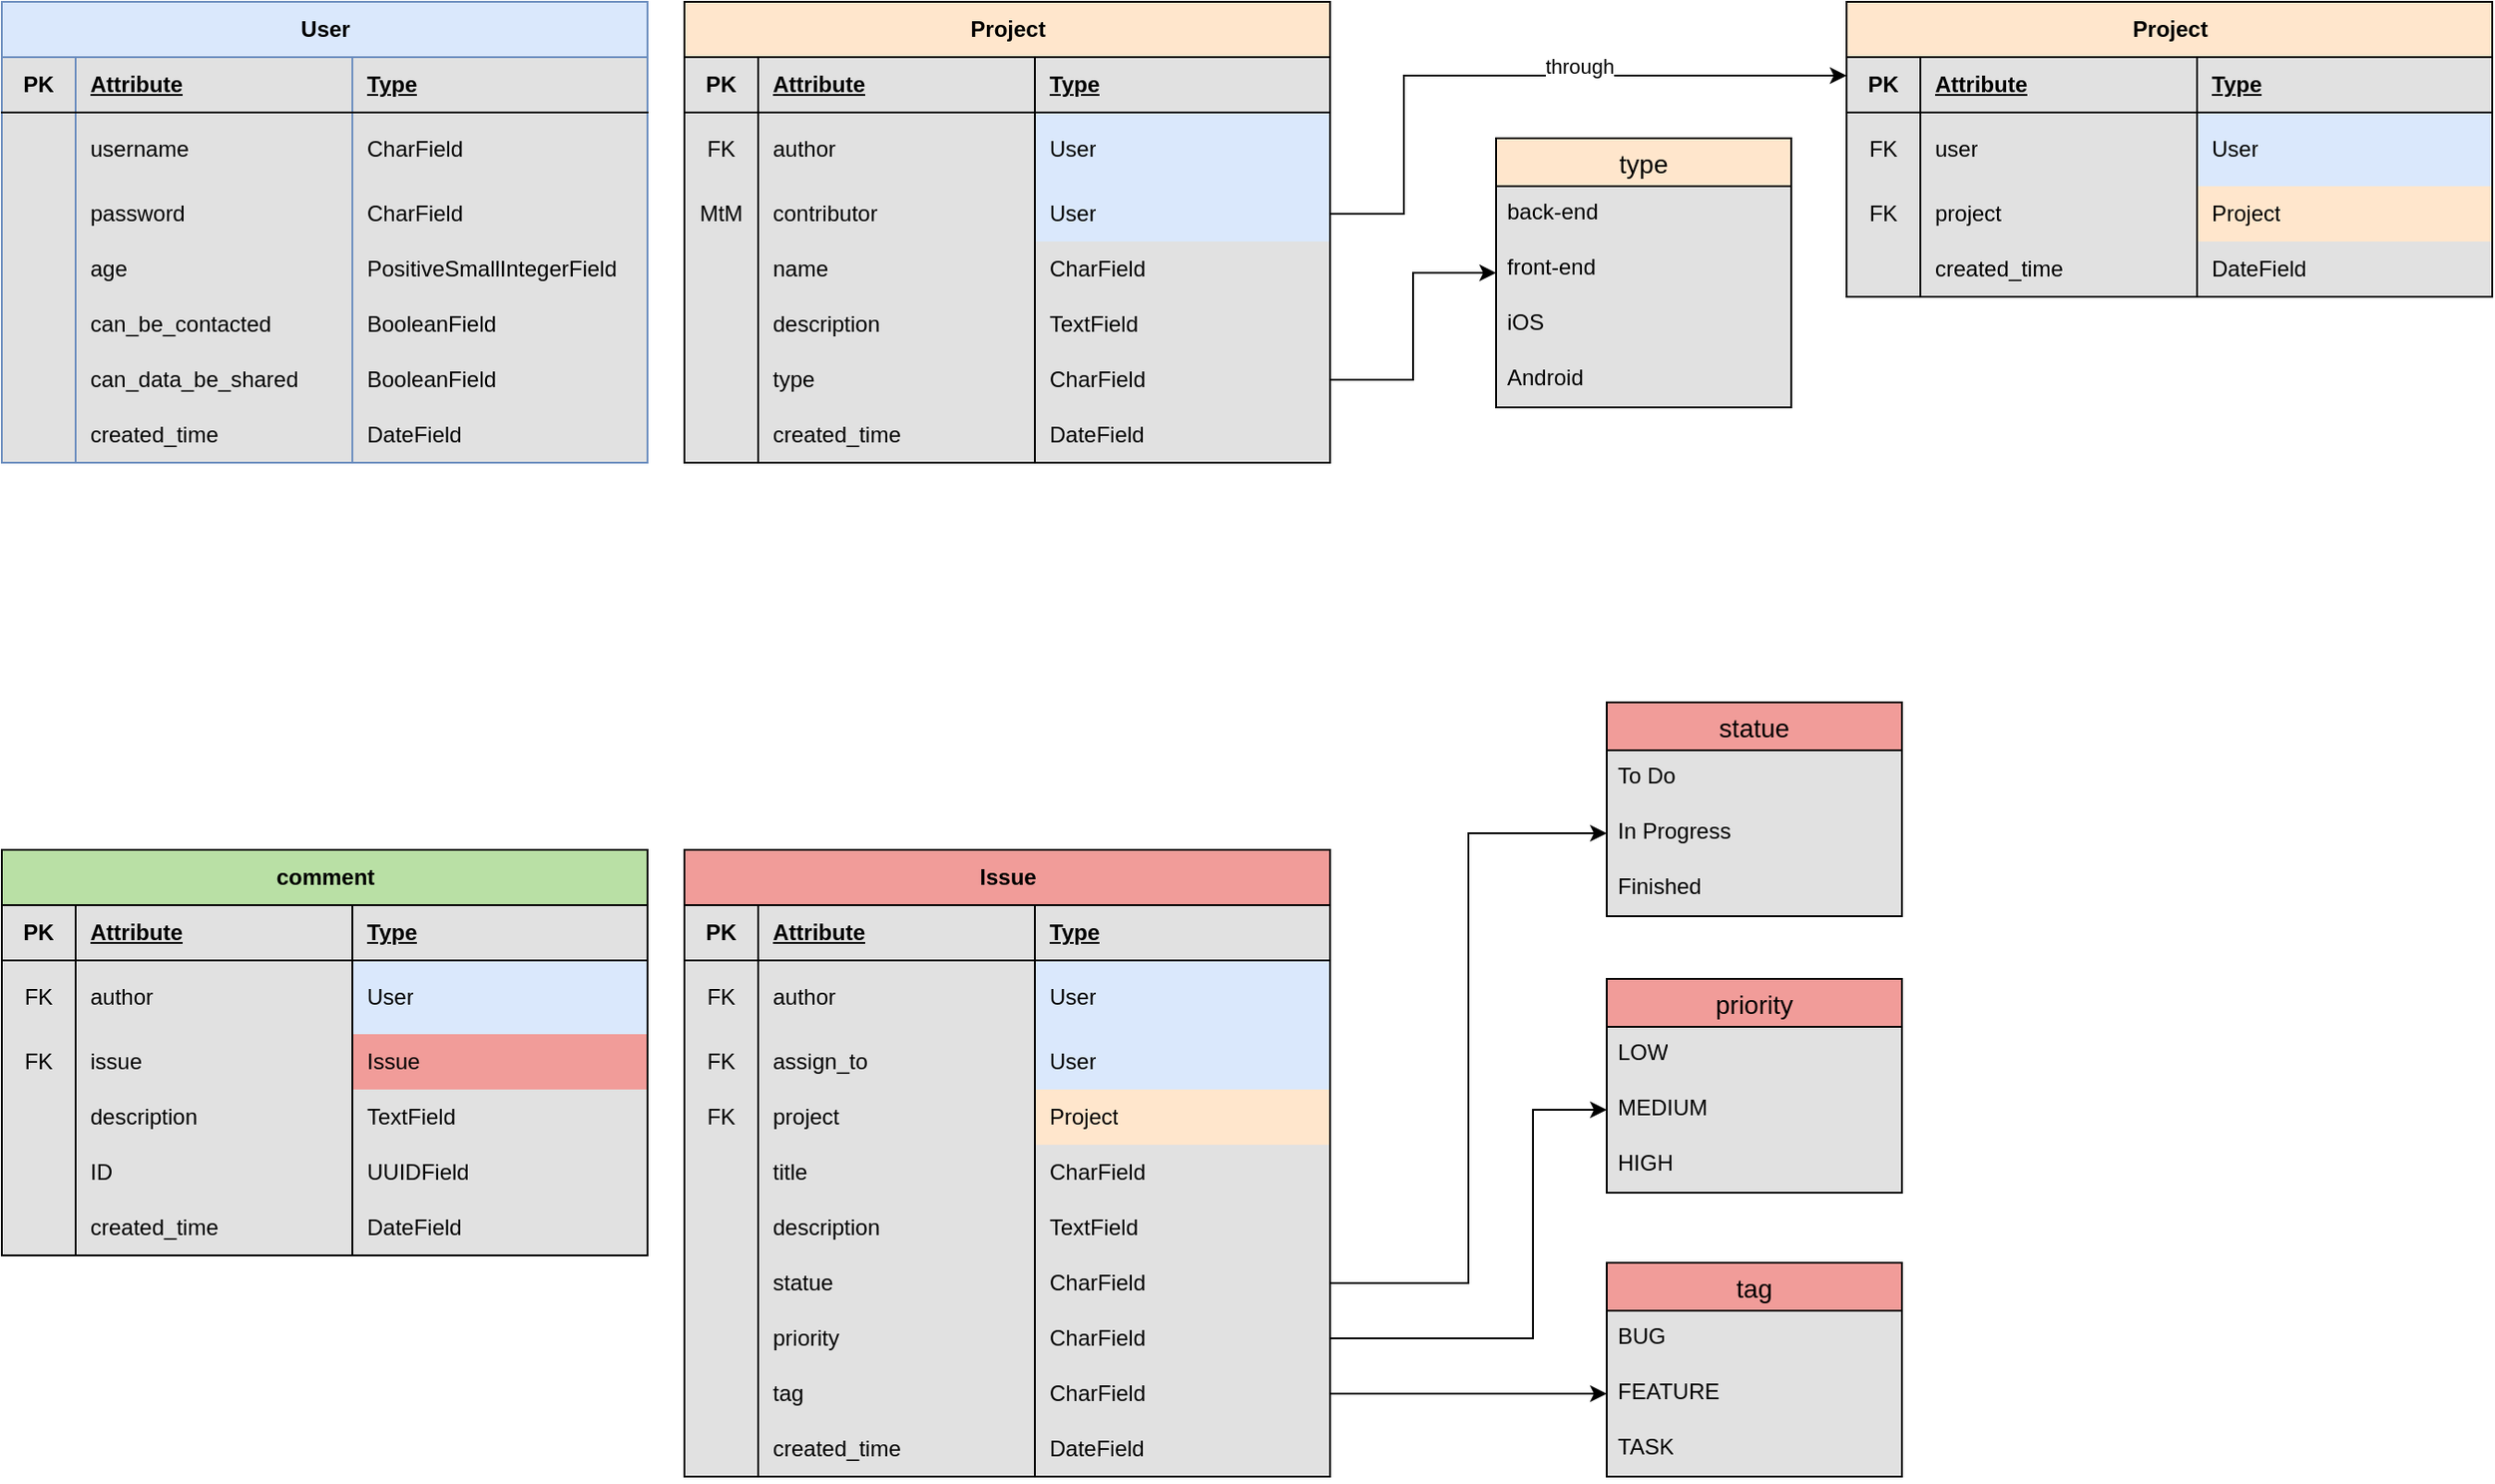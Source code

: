 <mxfile version="24.0.2" type="github" pages="2">
  <diagram name="Model" id="hRt73MzeivpGr3lq0yE6">
    <mxGraphModel dx="1420" dy="934" grid="1" gridSize="10" guides="1" tooltips="1" connect="1" arrows="1" fold="1" page="1" pageScale="1" pageWidth="827" pageHeight="1169" math="0" shadow="0">
      <root>
        <mxCell id="0" />
        <mxCell id="1" parent="0" />
        <mxCell id="jlHGhS_9mQjkKGIasaXm-36" value="User" style="shape=table;startSize=30;container=1;collapsible=1;childLayout=tableLayout;fixedRows=1;rowLines=0;fontStyle=1;align=center;resizeLast=1;html=1;fillColor=#dae8fc;strokeColor=#6c8ebf;swimlaneFillColor=#E1E1E1;" parent="1" vertex="1">
          <mxGeometry y="40" width="350" height="250" as="geometry">
            <mxRectangle x="130" y="505" width="70" height="30" as="alternateBounds" />
          </mxGeometry>
        </mxCell>
        <mxCell id="jlHGhS_9mQjkKGIasaXm-37" value="" style="shape=tableRow;horizontal=0;startSize=0;swimlaneHead=0;swimlaneBody=0;fillColor=none;collapsible=0;dropTarget=0;points=[[0,0.5],[1,0.5]];portConstraint=eastwest;top=0;left=0;right=0;bottom=1;" parent="jlHGhS_9mQjkKGIasaXm-36" vertex="1">
          <mxGeometry y="30" width="350" height="30" as="geometry" />
        </mxCell>
        <mxCell id="jlHGhS_9mQjkKGIasaXm-38" value="PK" style="shape=partialRectangle;connectable=0;fillColor=none;top=0;left=0;bottom=0;right=0;fontStyle=1;overflow=hidden;whiteSpace=wrap;html=1;" parent="jlHGhS_9mQjkKGIasaXm-37" vertex="1">
          <mxGeometry width="40" height="30" as="geometry">
            <mxRectangle width="40" height="30" as="alternateBounds" />
          </mxGeometry>
        </mxCell>
        <mxCell id="jlHGhS_9mQjkKGIasaXm-39" value="Attribute" style="shape=partialRectangle;connectable=0;fillColor=none;top=0;left=0;bottom=0;right=0;align=left;spacingLeft=6;fontStyle=5;overflow=hidden;whiteSpace=wrap;html=1;" parent="jlHGhS_9mQjkKGIasaXm-37" vertex="1">
          <mxGeometry x="40" width="150" height="30" as="geometry">
            <mxRectangle width="150" height="30" as="alternateBounds" />
          </mxGeometry>
        </mxCell>
        <mxCell id="jlHGhS_9mQjkKGIasaXm-49" value="Type" style="shape=partialRectangle;connectable=0;fillColor=none;top=0;left=0;bottom=0;right=0;align=left;spacingLeft=6;fontStyle=5;overflow=hidden;whiteSpace=wrap;html=1;" parent="jlHGhS_9mQjkKGIasaXm-37" vertex="1">
          <mxGeometry x="190" width="160" height="30" as="geometry">
            <mxRectangle width="160" height="30" as="alternateBounds" />
          </mxGeometry>
        </mxCell>
        <mxCell id="jlHGhS_9mQjkKGIasaXm-40" value="" style="shape=tableRow;horizontal=0;startSize=0;swimlaneHead=0;swimlaneBody=0;fillColor=none;collapsible=0;dropTarget=0;points=[[0,0.5],[1,0.5]];portConstraint=eastwest;top=0;left=0;right=0;bottom=0;" parent="jlHGhS_9mQjkKGIasaXm-36" vertex="1">
          <mxGeometry y="60" width="350" height="40" as="geometry" />
        </mxCell>
        <mxCell id="jlHGhS_9mQjkKGIasaXm-41" value="" style="shape=partialRectangle;connectable=0;fillColor=none;top=0;left=0;bottom=0;right=0;editable=1;overflow=hidden;whiteSpace=wrap;html=1;" parent="jlHGhS_9mQjkKGIasaXm-40" vertex="1">
          <mxGeometry width="40" height="40" as="geometry">
            <mxRectangle width="40" height="40" as="alternateBounds" />
          </mxGeometry>
        </mxCell>
        <mxCell id="jlHGhS_9mQjkKGIasaXm-42" value="username" style="shape=partialRectangle;connectable=0;fillColor=none;top=0;left=0;bottom=0;right=0;align=left;spacingLeft=6;overflow=hidden;whiteSpace=wrap;html=1;" parent="jlHGhS_9mQjkKGIasaXm-40" vertex="1">
          <mxGeometry x="40" width="150" height="40" as="geometry">
            <mxRectangle width="150" height="40" as="alternateBounds" />
          </mxGeometry>
        </mxCell>
        <mxCell id="jlHGhS_9mQjkKGIasaXm-50" value="CharField" style="shape=partialRectangle;connectable=0;fillColor=none;top=0;left=0;bottom=0;right=0;align=left;spacingLeft=6;overflow=hidden;whiteSpace=wrap;html=1;" parent="jlHGhS_9mQjkKGIasaXm-40" vertex="1">
          <mxGeometry x="190" width="160" height="40" as="geometry">
            <mxRectangle width="160" height="40" as="alternateBounds" />
          </mxGeometry>
        </mxCell>
        <mxCell id="jlHGhS_9mQjkKGIasaXm-43" value="" style="shape=tableRow;horizontal=0;startSize=0;swimlaneHead=0;swimlaneBody=0;fillColor=none;collapsible=0;dropTarget=0;points=[[0,0.5],[1,0.5]];portConstraint=eastwest;top=0;left=0;right=0;bottom=0;" parent="jlHGhS_9mQjkKGIasaXm-36" vertex="1">
          <mxGeometry y="100" width="350" height="30" as="geometry" />
        </mxCell>
        <mxCell id="jlHGhS_9mQjkKGIasaXm-44" value="" style="shape=partialRectangle;connectable=0;fillColor=none;top=0;left=0;bottom=0;right=0;editable=1;overflow=hidden;whiteSpace=wrap;html=1;" parent="jlHGhS_9mQjkKGIasaXm-43" vertex="1">
          <mxGeometry width="40" height="30" as="geometry">
            <mxRectangle width="40" height="30" as="alternateBounds" />
          </mxGeometry>
        </mxCell>
        <mxCell id="jlHGhS_9mQjkKGIasaXm-45" value="password" style="shape=partialRectangle;connectable=0;fillColor=none;top=0;left=0;bottom=0;right=0;align=left;spacingLeft=6;overflow=hidden;whiteSpace=wrap;html=1;" parent="jlHGhS_9mQjkKGIasaXm-43" vertex="1">
          <mxGeometry x="40" width="150" height="30" as="geometry">
            <mxRectangle width="150" height="30" as="alternateBounds" />
          </mxGeometry>
        </mxCell>
        <mxCell id="jlHGhS_9mQjkKGIasaXm-51" value="CharField" style="shape=partialRectangle;connectable=0;fillColor=none;top=0;left=0;bottom=0;right=0;align=left;spacingLeft=6;overflow=hidden;whiteSpace=wrap;html=1;" parent="jlHGhS_9mQjkKGIasaXm-43" vertex="1">
          <mxGeometry x="190" width="160" height="30" as="geometry">
            <mxRectangle width="160" height="30" as="alternateBounds" />
          </mxGeometry>
        </mxCell>
        <mxCell id="jlHGhS_9mQjkKGIasaXm-46" value="" style="shape=tableRow;horizontal=0;startSize=0;swimlaneHead=0;swimlaneBody=0;fillColor=none;collapsible=0;dropTarget=0;points=[[0,0.5],[1,0.5]];portConstraint=eastwest;top=0;left=0;right=0;bottom=0;" parent="jlHGhS_9mQjkKGIasaXm-36" vertex="1">
          <mxGeometry y="130" width="350" height="30" as="geometry" />
        </mxCell>
        <mxCell id="jlHGhS_9mQjkKGIasaXm-47" value="" style="shape=partialRectangle;connectable=0;fillColor=none;top=0;left=0;bottom=0;right=0;editable=1;overflow=hidden;whiteSpace=wrap;html=1;" parent="jlHGhS_9mQjkKGIasaXm-46" vertex="1">
          <mxGeometry width="40" height="30" as="geometry">
            <mxRectangle width="40" height="30" as="alternateBounds" />
          </mxGeometry>
        </mxCell>
        <mxCell id="jlHGhS_9mQjkKGIasaXm-48" value="age" style="shape=partialRectangle;connectable=0;fillColor=none;top=0;left=0;bottom=0;right=0;align=left;spacingLeft=6;overflow=hidden;whiteSpace=wrap;html=1;" parent="jlHGhS_9mQjkKGIasaXm-46" vertex="1">
          <mxGeometry x="40" width="150" height="30" as="geometry">
            <mxRectangle width="150" height="30" as="alternateBounds" />
          </mxGeometry>
        </mxCell>
        <mxCell id="jlHGhS_9mQjkKGIasaXm-52" value="PositiveSmallIntegerField" style="shape=partialRectangle;connectable=0;fillColor=none;top=0;left=0;bottom=0;right=0;align=left;spacingLeft=6;overflow=hidden;whiteSpace=wrap;html=1;" parent="jlHGhS_9mQjkKGIasaXm-46" vertex="1">
          <mxGeometry x="190" width="160" height="30" as="geometry">
            <mxRectangle width="160" height="30" as="alternateBounds" />
          </mxGeometry>
        </mxCell>
        <mxCell id="jlHGhS_9mQjkKGIasaXm-53" style="shape=tableRow;horizontal=0;startSize=0;swimlaneHead=0;swimlaneBody=0;fillColor=none;collapsible=0;dropTarget=0;points=[[0,0.5],[1,0.5]];portConstraint=eastwest;top=0;left=0;right=0;bottom=0;" parent="jlHGhS_9mQjkKGIasaXm-36" vertex="1">
          <mxGeometry y="160" width="350" height="30" as="geometry" />
        </mxCell>
        <mxCell id="jlHGhS_9mQjkKGIasaXm-54" style="shape=partialRectangle;connectable=0;fillColor=none;top=0;left=0;bottom=0;right=0;editable=1;overflow=hidden;whiteSpace=wrap;html=1;" parent="jlHGhS_9mQjkKGIasaXm-53" vertex="1">
          <mxGeometry width="40" height="30" as="geometry">
            <mxRectangle width="40" height="30" as="alternateBounds" />
          </mxGeometry>
        </mxCell>
        <mxCell id="jlHGhS_9mQjkKGIasaXm-55" value="can_be_contacted" style="shape=partialRectangle;connectable=0;fillColor=none;top=0;left=0;bottom=0;right=0;align=left;spacingLeft=6;overflow=hidden;whiteSpace=wrap;html=1;" parent="jlHGhS_9mQjkKGIasaXm-53" vertex="1">
          <mxGeometry x="40" width="150" height="30" as="geometry">
            <mxRectangle width="150" height="30" as="alternateBounds" />
          </mxGeometry>
        </mxCell>
        <mxCell id="jlHGhS_9mQjkKGIasaXm-56" value="BooleanField" style="shape=partialRectangle;connectable=0;fillColor=none;top=0;left=0;bottom=0;right=0;align=left;spacingLeft=6;overflow=hidden;whiteSpace=wrap;html=1;" parent="jlHGhS_9mQjkKGIasaXm-53" vertex="1">
          <mxGeometry x="190" width="160" height="30" as="geometry">
            <mxRectangle width="160" height="30" as="alternateBounds" />
          </mxGeometry>
        </mxCell>
        <mxCell id="jlHGhS_9mQjkKGIasaXm-57" style="shape=tableRow;horizontal=0;startSize=0;swimlaneHead=0;swimlaneBody=0;fillColor=none;collapsible=0;dropTarget=0;points=[[0,0.5],[1,0.5]];portConstraint=eastwest;top=0;left=0;right=0;bottom=0;" parent="jlHGhS_9mQjkKGIasaXm-36" vertex="1">
          <mxGeometry y="190" width="350" height="30" as="geometry" />
        </mxCell>
        <mxCell id="jlHGhS_9mQjkKGIasaXm-58" style="shape=partialRectangle;connectable=0;fillColor=none;top=0;left=0;bottom=0;right=0;editable=1;overflow=hidden;whiteSpace=wrap;html=1;" parent="jlHGhS_9mQjkKGIasaXm-57" vertex="1">
          <mxGeometry width="40" height="30" as="geometry">
            <mxRectangle width="40" height="30" as="alternateBounds" />
          </mxGeometry>
        </mxCell>
        <mxCell id="jlHGhS_9mQjkKGIasaXm-59" value="can_data_be_shared" style="shape=partialRectangle;connectable=0;fillColor=none;top=0;left=0;bottom=0;right=0;align=left;spacingLeft=6;overflow=hidden;whiteSpace=wrap;html=1;" parent="jlHGhS_9mQjkKGIasaXm-57" vertex="1">
          <mxGeometry x="40" width="150" height="30" as="geometry">
            <mxRectangle width="150" height="30" as="alternateBounds" />
          </mxGeometry>
        </mxCell>
        <mxCell id="jlHGhS_9mQjkKGIasaXm-60" value="BooleanField" style="shape=partialRectangle;connectable=0;fillColor=none;top=0;left=0;bottom=0;right=0;align=left;spacingLeft=6;overflow=hidden;whiteSpace=wrap;html=1;" parent="jlHGhS_9mQjkKGIasaXm-57" vertex="1">
          <mxGeometry x="190" width="160" height="30" as="geometry">
            <mxRectangle width="160" height="30" as="alternateBounds" />
          </mxGeometry>
        </mxCell>
        <mxCell id="rgfM2bZMvJBFgNOk26my-33" style="shape=tableRow;horizontal=0;startSize=0;swimlaneHead=0;swimlaneBody=0;fillColor=none;collapsible=0;dropTarget=0;points=[[0,0.5],[1,0.5]];portConstraint=eastwest;top=0;left=0;right=0;bottom=0;" parent="jlHGhS_9mQjkKGIasaXm-36" vertex="1">
          <mxGeometry y="220" width="350" height="30" as="geometry" />
        </mxCell>
        <mxCell id="rgfM2bZMvJBFgNOk26my-34" style="shape=partialRectangle;connectable=0;fillColor=none;top=0;left=0;bottom=0;right=0;editable=1;overflow=hidden;whiteSpace=wrap;html=1;" parent="rgfM2bZMvJBFgNOk26my-33" vertex="1">
          <mxGeometry width="40" height="30" as="geometry">
            <mxRectangle width="40" height="30" as="alternateBounds" />
          </mxGeometry>
        </mxCell>
        <mxCell id="rgfM2bZMvJBFgNOk26my-35" value="created_time" style="shape=partialRectangle;connectable=0;fillColor=none;top=0;left=0;bottom=0;right=0;align=left;spacingLeft=6;overflow=hidden;whiteSpace=wrap;html=1;" parent="rgfM2bZMvJBFgNOk26my-33" vertex="1">
          <mxGeometry x="40" width="150" height="30" as="geometry">
            <mxRectangle width="150" height="30" as="alternateBounds" />
          </mxGeometry>
        </mxCell>
        <mxCell id="rgfM2bZMvJBFgNOk26my-36" value="DateField" style="shape=partialRectangle;connectable=0;fillColor=none;top=0;left=0;bottom=0;right=0;align=left;spacingLeft=6;overflow=hidden;whiteSpace=wrap;html=1;" parent="rgfM2bZMvJBFgNOk26my-33" vertex="1">
          <mxGeometry x="190" width="160" height="30" as="geometry">
            <mxRectangle width="160" height="30" as="alternateBounds" />
          </mxGeometry>
        </mxCell>
        <mxCell id="jlHGhS_9mQjkKGIasaXm-62" value="Project" style="shape=table;startSize=30;container=1;collapsible=1;childLayout=tableLayout;fixedRows=1;rowLines=0;fontStyle=1;align=center;resizeLast=1;html=1;fillColor=#ffe6cc;strokeColor=#000000;swimlaneFillColor=#E1E1E1;" parent="1" vertex="1">
          <mxGeometry x="370" y="40" width="350" height="250" as="geometry">
            <mxRectangle x="130" y="505" width="70" height="30" as="alternateBounds" />
          </mxGeometry>
        </mxCell>
        <mxCell id="jlHGhS_9mQjkKGIasaXm-63" value="" style="shape=tableRow;horizontal=0;startSize=0;swimlaneHead=0;swimlaneBody=0;fillColor=none;collapsible=0;dropTarget=0;points=[[0,0.5],[1,0.5]];portConstraint=eastwest;top=0;left=0;right=0;bottom=1;" parent="jlHGhS_9mQjkKGIasaXm-62" vertex="1">
          <mxGeometry y="30" width="350" height="30" as="geometry" />
        </mxCell>
        <mxCell id="jlHGhS_9mQjkKGIasaXm-64" value="PK" style="shape=partialRectangle;connectable=0;fillColor=none;top=0;left=0;bottom=0;right=0;fontStyle=1;overflow=hidden;whiteSpace=wrap;html=1;" parent="jlHGhS_9mQjkKGIasaXm-63" vertex="1">
          <mxGeometry width="40" height="30" as="geometry">
            <mxRectangle width="40" height="30" as="alternateBounds" />
          </mxGeometry>
        </mxCell>
        <mxCell id="jlHGhS_9mQjkKGIasaXm-65" value="Attribute" style="shape=partialRectangle;connectable=0;fillColor=none;top=0;left=0;bottom=0;right=0;align=left;spacingLeft=6;fontStyle=5;overflow=hidden;whiteSpace=wrap;html=1;" parent="jlHGhS_9mQjkKGIasaXm-63" vertex="1">
          <mxGeometry x="40" width="150" height="30" as="geometry">
            <mxRectangle width="150" height="30" as="alternateBounds" />
          </mxGeometry>
        </mxCell>
        <mxCell id="jlHGhS_9mQjkKGIasaXm-66" value="Type" style="shape=partialRectangle;connectable=0;fillColor=none;top=0;left=0;bottom=0;right=0;align=left;spacingLeft=6;fontStyle=5;overflow=hidden;whiteSpace=wrap;html=1;strokeColor=default;" parent="jlHGhS_9mQjkKGIasaXm-63" vertex="1">
          <mxGeometry x="190" width="160" height="30" as="geometry">
            <mxRectangle width="160" height="30" as="alternateBounds" />
          </mxGeometry>
        </mxCell>
        <mxCell id="jlHGhS_9mQjkKGIasaXm-67" value="" style="shape=tableRow;horizontal=0;startSize=0;swimlaneHead=0;swimlaneBody=0;fillColor=none;collapsible=0;dropTarget=0;points=[[0,0.5],[1,0.5]];portConstraint=eastwest;top=0;left=0;right=0;bottom=0;" parent="jlHGhS_9mQjkKGIasaXm-62" vertex="1">
          <mxGeometry y="60" width="350" height="40" as="geometry" />
        </mxCell>
        <mxCell id="jlHGhS_9mQjkKGIasaXm-68" value="FK" style="shape=partialRectangle;connectable=0;fillColor=none;top=0;left=0;bottom=0;right=0;editable=1;overflow=hidden;whiteSpace=wrap;html=1;" parent="jlHGhS_9mQjkKGIasaXm-67" vertex="1">
          <mxGeometry width="40" height="40" as="geometry">
            <mxRectangle width="40" height="40" as="alternateBounds" />
          </mxGeometry>
        </mxCell>
        <mxCell id="jlHGhS_9mQjkKGIasaXm-69" value="author" style="shape=partialRectangle;connectable=0;fillColor=none;top=0;left=0;bottom=0;right=0;align=left;spacingLeft=6;overflow=hidden;whiteSpace=wrap;html=1;" parent="jlHGhS_9mQjkKGIasaXm-67" vertex="1">
          <mxGeometry x="40" width="150" height="40" as="geometry">
            <mxRectangle width="150" height="40" as="alternateBounds" />
          </mxGeometry>
        </mxCell>
        <mxCell id="jlHGhS_9mQjkKGIasaXm-70" value="User" style="shape=partialRectangle;connectable=0;fillColor=#dae8fc;top=1;left=1;bottom=0;right=1;align=left;spacingLeft=6;overflow=hidden;whiteSpace=wrap;html=1;strokeColor=#000000;strokeWidth=1;fillStyle=auto;perimeterSpacing=0;container=0;" parent="jlHGhS_9mQjkKGIasaXm-67" vertex="1">
          <mxGeometry x="190" width="160" height="40" as="geometry">
            <mxRectangle width="160" height="40" as="alternateBounds" />
          </mxGeometry>
        </mxCell>
        <mxCell id="jlHGhS_9mQjkKGIasaXm-71" value="" style="shape=tableRow;horizontal=0;startSize=0;swimlaneHead=0;swimlaneBody=0;fillColor=none;collapsible=0;dropTarget=0;points=[[0,0.5],[1,0.5]];portConstraint=eastwest;top=0;left=0;right=0;bottom=0;" parent="jlHGhS_9mQjkKGIasaXm-62" vertex="1">
          <mxGeometry y="100" width="350" height="30" as="geometry" />
        </mxCell>
        <mxCell id="jlHGhS_9mQjkKGIasaXm-72" value="MtM" style="shape=partialRectangle;connectable=0;fillColor=none;top=0;left=0;bottom=0;right=0;editable=1;overflow=hidden;whiteSpace=wrap;html=1;" parent="jlHGhS_9mQjkKGIasaXm-71" vertex="1">
          <mxGeometry width="40" height="30" as="geometry">
            <mxRectangle width="40" height="30" as="alternateBounds" />
          </mxGeometry>
        </mxCell>
        <mxCell id="jlHGhS_9mQjkKGIasaXm-73" value="contributor" style="shape=partialRectangle;connectable=0;fillColor=none;top=0;left=0;bottom=0;right=0;align=left;spacingLeft=6;overflow=hidden;whiteSpace=wrap;html=1;" parent="jlHGhS_9mQjkKGIasaXm-71" vertex="1">
          <mxGeometry x="40" width="150" height="30" as="geometry">
            <mxRectangle width="150" height="30" as="alternateBounds" />
          </mxGeometry>
        </mxCell>
        <mxCell id="jlHGhS_9mQjkKGIasaXm-74" value="User" style="shape=partialRectangle;connectable=0;fillColor=#dae8fc;top=0;left=1;bottom=0;right=1;align=left;spacingLeft=6;overflow=hidden;whiteSpace=wrap;html=1;strokeColor=#000000;" parent="jlHGhS_9mQjkKGIasaXm-71" vertex="1">
          <mxGeometry x="190" width="160" height="30" as="geometry">
            <mxRectangle width="160" height="30" as="alternateBounds" />
          </mxGeometry>
        </mxCell>
        <mxCell id="jlHGhS_9mQjkKGIasaXm-75" value="" style="shape=tableRow;horizontal=0;startSize=0;swimlaneHead=0;swimlaneBody=0;fillColor=none;collapsible=0;dropTarget=0;points=[[0,0.5],[1,0.5]];portConstraint=eastwest;top=0;left=0;right=0;bottom=0;" parent="jlHGhS_9mQjkKGIasaXm-62" vertex="1">
          <mxGeometry y="130" width="350" height="30" as="geometry" />
        </mxCell>
        <mxCell id="jlHGhS_9mQjkKGIasaXm-76" value="" style="shape=partialRectangle;connectable=0;fillColor=none;top=0;left=0;bottom=0;right=0;editable=1;overflow=hidden;whiteSpace=wrap;html=1;" parent="jlHGhS_9mQjkKGIasaXm-75" vertex="1">
          <mxGeometry width="40" height="30" as="geometry">
            <mxRectangle width="40" height="30" as="alternateBounds" />
          </mxGeometry>
        </mxCell>
        <mxCell id="jlHGhS_9mQjkKGIasaXm-77" value="name" style="shape=partialRectangle;connectable=0;fillColor=none;top=0;left=0;bottom=0;right=0;align=left;spacingLeft=6;overflow=hidden;whiteSpace=wrap;html=1;" parent="jlHGhS_9mQjkKGIasaXm-75" vertex="1">
          <mxGeometry x="40" width="150" height="30" as="geometry">
            <mxRectangle width="150" height="30" as="alternateBounds" />
          </mxGeometry>
        </mxCell>
        <mxCell id="jlHGhS_9mQjkKGIasaXm-78" value="CharField" style="shape=partialRectangle;connectable=0;fillColor=none;top=0;left=0;bottom=0;right=0;align=left;spacingLeft=6;overflow=hidden;whiteSpace=wrap;html=1;" parent="jlHGhS_9mQjkKGIasaXm-75" vertex="1">
          <mxGeometry x="190" width="160" height="30" as="geometry">
            <mxRectangle width="160" height="30" as="alternateBounds" />
          </mxGeometry>
        </mxCell>
        <mxCell id="jlHGhS_9mQjkKGIasaXm-79" style="shape=tableRow;horizontal=0;startSize=0;swimlaneHead=0;swimlaneBody=0;fillColor=none;collapsible=0;dropTarget=0;points=[[0,0.5],[1,0.5]];portConstraint=eastwest;top=0;left=0;right=0;bottom=0;" parent="jlHGhS_9mQjkKGIasaXm-62" vertex="1">
          <mxGeometry y="160" width="350" height="30" as="geometry" />
        </mxCell>
        <mxCell id="jlHGhS_9mQjkKGIasaXm-80" style="shape=partialRectangle;connectable=0;fillColor=none;top=0;left=0;bottom=0;right=0;editable=1;overflow=hidden;whiteSpace=wrap;html=1;" parent="jlHGhS_9mQjkKGIasaXm-79" vertex="1">
          <mxGeometry width="40" height="30" as="geometry">
            <mxRectangle width="40" height="30" as="alternateBounds" />
          </mxGeometry>
        </mxCell>
        <mxCell id="jlHGhS_9mQjkKGIasaXm-81" value="description" style="shape=partialRectangle;connectable=0;fillColor=none;top=0;left=0;bottom=0;right=0;align=left;spacingLeft=6;overflow=hidden;whiteSpace=wrap;html=1;" parent="jlHGhS_9mQjkKGIasaXm-79" vertex="1">
          <mxGeometry x="40" width="150" height="30" as="geometry">
            <mxRectangle width="150" height="30" as="alternateBounds" />
          </mxGeometry>
        </mxCell>
        <mxCell id="jlHGhS_9mQjkKGIasaXm-82" value="&lt;div&gt;TextField&lt;/div&gt;" style="shape=partialRectangle;connectable=0;fillColor=none;top=0;left=0;bottom=0;right=0;align=left;spacingLeft=6;overflow=hidden;whiteSpace=wrap;html=1;" parent="jlHGhS_9mQjkKGIasaXm-79" vertex="1">
          <mxGeometry x="190" width="160" height="30" as="geometry">
            <mxRectangle width="160" height="30" as="alternateBounds" />
          </mxGeometry>
        </mxCell>
        <mxCell id="jlHGhS_9mQjkKGIasaXm-83" style="shape=tableRow;horizontal=0;startSize=0;swimlaneHead=0;swimlaneBody=0;fillColor=none;collapsible=0;dropTarget=0;points=[[0,0.5],[1,0.5]];portConstraint=eastwest;top=0;left=0;right=0;bottom=0;" parent="jlHGhS_9mQjkKGIasaXm-62" vertex="1">
          <mxGeometry y="190" width="350" height="30" as="geometry" />
        </mxCell>
        <mxCell id="jlHGhS_9mQjkKGIasaXm-84" style="shape=partialRectangle;connectable=0;fillColor=none;top=0;left=0;bottom=0;right=0;editable=1;overflow=hidden;whiteSpace=wrap;html=1;" parent="jlHGhS_9mQjkKGIasaXm-83" vertex="1">
          <mxGeometry width="40" height="30" as="geometry">
            <mxRectangle width="40" height="30" as="alternateBounds" />
          </mxGeometry>
        </mxCell>
        <mxCell id="jlHGhS_9mQjkKGIasaXm-85" value="type" style="shape=partialRectangle;connectable=0;fillColor=none;top=0;left=0;bottom=0;right=0;align=left;spacingLeft=6;overflow=hidden;whiteSpace=wrap;html=1;" parent="jlHGhS_9mQjkKGIasaXm-83" vertex="1">
          <mxGeometry x="40" width="150" height="30" as="geometry">
            <mxRectangle width="150" height="30" as="alternateBounds" />
          </mxGeometry>
        </mxCell>
        <mxCell id="jlHGhS_9mQjkKGIasaXm-86" value="CharField" style="shape=partialRectangle;connectable=0;fillColor=none;top=0;left=0;bottom=0;right=0;align=left;spacingLeft=6;overflow=hidden;whiteSpace=wrap;html=1;" parent="jlHGhS_9mQjkKGIasaXm-83" vertex="1">
          <mxGeometry x="190" width="160" height="30" as="geometry">
            <mxRectangle width="160" height="30" as="alternateBounds" />
          </mxGeometry>
        </mxCell>
        <mxCell id="rgfM2bZMvJBFgNOk26my-29" style="shape=tableRow;horizontal=0;startSize=0;swimlaneHead=0;swimlaneBody=0;fillColor=none;collapsible=0;dropTarget=0;points=[[0,0.5],[1,0.5]];portConstraint=eastwest;top=0;left=0;right=0;bottom=0;" parent="jlHGhS_9mQjkKGIasaXm-62" vertex="1">
          <mxGeometry y="220" width="350" height="30" as="geometry" />
        </mxCell>
        <mxCell id="rgfM2bZMvJBFgNOk26my-30" style="shape=partialRectangle;connectable=0;fillColor=none;top=0;left=0;bottom=0;right=0;editable=1;overflow=hidden;whiteSpace=wrap;html=1;" parent="rgfM2bZMvJBFgNOk26my-29" vertex="1">
          <mxGeometry width="40" height="30" as="geometry">
            <mxRectangle width="40" height="30" as="alternateBounds" />
          </mxGeometry>
        </mxCell>
        <mxCell id="rgfM2bZMvJBFgNOk26my-31" value="created_time" style="shape=partialRectangle;connectable=0;fillColor=none;top=0;left=0;bottom=0;right=0;align=left;spacingLeft=6;overflow=hidden;whiteSpace=wrap;html=1;" parent="rgfM2bZMvJBFgNOk26my-29" vertex="1">
          <mxGeometry x="40" width="150" height="30" as="geometry">
            <mxRectangle width="150" height="30" as="alternateBounds" />
          </mxGeometry>
        </mxCell>
        <mxCell id="rgfM2bZMvJBFgNOk26my-32" value="DateField" style="shape=partialRectangle;connectable=0;fillColor=none;top=0;left=0;bottom=0;right=0;align=left;spacingLeft=6;overflow=hidden;whiteSpace=wrap;html=1;" parent="rgfM2bZMvJBFgNOk26my-29" vertex="1">
          <mxGeometry x="190" width="160" height="30" as="geometry">
            <mxRectangle width="160" height="30" as="alternateBounds" />
          </mxGeometry>
        </mxCell>
        <mxCell id="jlHGhS_9mQjkKGIasaXm-87" value="type" style="swimlane;fontStyle=0;childLayout=stackLayout;horizontal=1;startSize=26;horizontalStack=0;resizeParent=1;resizeParentMax=0;resizeLast=0;collapsible=1;marginBottom=0;align=center;fontSize=14;fillColor=#ffe6cc;strokeColor=#000000;swimlaneFillColor=#E1E1E1;" parent="1" vertex="1">
          <mxGeometry x="810" y="114" width="160" height="146" as="geometry">
            <mxRectangle x="650" y="440" width="60" height="30" as="alternateBounds" />
          </mxGeometry>
        </mxCell>
        <mxCell id="jlHGhS_9mQjkKGIasaXm-88" value="back-end" style="text;strokeColor=none;fillColor=none;spacingLeft=4;spacingRight=4;overflow=hidden;rotatable=0;points=[[0,0.5],[1,0.5]];portConstraint=eastwest;fontSize=12;whiteSpace=wrap;html=1;" parent="jlHGhS_9mQjkKGIasaXm-87" vertex="1">
          <mxGeometry y="26" width="160" height="30" as="geometry" />
        </mxCell>
        <mxCell id="jlHGhS_9mQjkKGIasaXm-89" value="front-end" style="text;strokeColor=none;fillColor=none;spacingLeft=4;spacingRight=4;overflow=hidden;rotatable=0;points=[[0,0.5],[1,0.5]];portConstraint=eastwest;fontSize=12;whiteSpace=wrap;html=1;" parent="jlHGhS_9mQjkKGIasaXm-87" vertex="1">
          <mxGeometry y="56" width="160" height="30" as="geometry" />
        </mxCell>
        <mxCell id="jlHGhS_9mQjkKGIasaXm-90" value="iOS" style="text;strokeColor=none;fillColor=none;spacingLeft=4;spacingRight=4;overflow=hidden;rotatable=0;points=[[0,0.5],[1,0.5]];portConstraint=eastwest;fontSize=12;whiteSpace=wrap;html=1;" parent="jlHGhS_9mQjkKGIasaXm-87" vertex="1">
          <mxGeometry y="86" width="160" height="30" as="geometry" />
        </mxCell>
        <mxCell id="jlHGhS_9mQjkKGIasaXm-92" value="Android" style="text;strokeColor=none;fillColor=none;spacingLeft=4;spacingRight=4;overflow=hidden;rotatable=0;points=[[0,0.5],[1,0.5]];portConstraint=eastwest;fontSize=12;whiteSpace=wrap;html=1;" parent="jlHGhS_9mQjkKGIasaXm-87" vertex="1">
          <mxGeometry y="116" width="160" height="30" as="geometry" />
        </mxCell>
        <mxCell id="jlHGhS_9mQjkKGIasaXm-91" style="edgeStyle=orthogonalEdgeStyle;rounded=0;orthogonalLoop=1;jettySize=auto;html=1;exitX=1;exitY=0.5;exitDx=0;exitDy=0;entryX=0;entryY=0.5;entryDx=0;entryDy=0;" parent="1" source="jlHGhS_9mQjkKGIasaXm-83" target="jlHGhS_9mQjkKGIasaXm-87" edge="1">
          <mxGeometry relative="1" as="geometry" />
        </mxCell>
        <mxCell id="jlHGhS_9mQjkKGIasaXm-118" value="Issue" style="shape=table;startSize=30;container=1;collapsible=1;childLayout=tableLayout;fixedRows=1;rowLines=0;fontStyle=1;align=center;resizeLast=1;html=1;fillColor=#F19C99;strokeColor=#000000;swimlaneFillColor=#E1E1E1;" parent="1" vertex="1">
          <mxGeometry x="370" y="500" width="350" height="340" as="geometry">
            <mxRectangle x="130" y="505" width="70" height="30" as="alternateBounds" />
          </mxGeometry>
        </mxCell>
        <mxCell id="jlHGhS_9mQjkKGIasaXm-119" value="" style="shape=tableRow;horizontal=0;startSize=0;swimlaneHead=0;swimlaneBody=0;fillColor=none;collapsible=0;dropTarget=0;points=[[0,0.5],[1,0.5]];portConstraint=eastwest;top=0;left=0;right=0;bottom=1;" parent="jlHGhS_9mQjkKGIasaXm-118" vertex="1">
          <mxGeometry y="30" width="350" height="30" as="geometry" />
        </mxCell>
        <mxCell id="jlHGhS_9mQjkKGIasaXm-120" value="PK" style="shape=partialRectangle;connectable=0;fillColor=none;top=0;left=0;bottom=0;right=0;fontStyle=1;overflow=hidden;whiteSpace=wrap;html=1;" parent="jlHGhS_9mQjkKGIasaXm-119" vertex="1">
          <mxGeometry width="40" height="30" as="geometry">
            <mxRectangle width="40" height="30" as="alternateBounds" />
          </mxGeometry>
        </mxCell>
        <mxCell id="jlHGhS_9mQjkKGIasaXm-121" value="Attribute" style="shape=partialRectangle;connectable=0;fillColor=none;top=0;left=0;bottom=0;right=0;align=left;spacingLeft=6;fontStyle=5;overflow=hidden;whiteSpace=wrap;html=1;" parent="jlHGhS_9mQjkKGIasaXm-119" vertex="1">
          <mxGeometry x="40" width="150" height="30" as="geometry">
            <mxRectangle width="150" height="30" as="alternateBounds" />
          </mxGeometry>
        </mxCell>
        <mxCell id="jlHGhS_9mQjkKGIasaXm-122" value="Type" style="shape=partialRectangle;connectable=0;fillColor=none;top=0;left=0;bottom=0;right=0;align=left;spacingLeft=6;fontStyle=5;overflow=hidden;whiteSpace=wrap;html=1;strokeColor=default;" parent="jlHGhS_9mQjkKGIasaXm-119" vertex="1">
          <mxGeometry x="190" width="160" height="30" as="geometry">
            <mxRectangle width="160" height="30" as="alternateBounds" />
          </mxGeometry>
        </mxCell>
        <mxCell id="jlHGhS_9mQjkKGIasaXm-123" value="" style="shape=tableRow;horizontal=0;startSize=0;swimlaneHead=0;swimlaneBody=0;fillColor=none;collapsible=0;dropTarget=0;points=[[0,0.5],[1,0.5]];portConstraint=eastwest;top=0;left=0;right=0;bottom=0;" parent="jlHGhS_9mQjkKGIasaXm-118" vertex="1">
          <mxGeometry y="60" width="350" height="40" as="geometry" />
        </mxCell>
        <mxCell id="jlHGhS_9mQjkKGIasaXm-124" value="FK" style="shape=partialRectangle;connectable=0;fillColor=none;top=0;left=0;bottom=0;right=0;editable=1;overflow=hidden;whiteSpace=wrap;html=1;" parent="jlHGhS_9mQjkKGIasaXm-123" vertex="1">
          <mxGeometry width="40" height="40" as="geometry">
            <mxRectangle width="40" height="40" as="alternateBounds" />
          </mxGeometry>
        </mxCell>
        <mxCell id="jlHGhS_9mQjkKGIasaXm-125" value="author" style="shape=partialRectangle;connectable=0;fillColor=none;top=0;left=0;bottom=0;right=0;align=left;spacingLeft=6;overflow=hidden;whiteSpace=wrap;html=1;" parent="jlHGhS_9mQjkKGIasaXm-123" vertex="1">
          <mxGeometry x="40" width="150" height="40" as="geometry">
            <mxRectangle width="150" height="40" as="alternateBounds" />
          </mxGeometry>
        </mxCell>
        <mxCell id="jlHGhS_9mQjkKGIasaXm-126" value="User" style="shape=partialRectangle;connectable=0;fillColor=#dae8fc;top=1;left=1;bottom=0;right=1;align=left;spacingLeft=6;overflow=hidden;whiteSpace=wrap;html=1;strokeColor=#000000;strokeWidth=1;fillStyle=auto;perimeterSpacing=0;container=0;" parent="jlHGhS_9mQjkKGIasaXm-123" vertex="1">
          <mxGeometry x="190" width="160" height="40" as="geometry">
            <mxRectangle width="160" height="40" as="alternateBounds" />
          </mxGeometry>
        </mxCell>
        <mxCell id="jlHGhS_9mQjkKGIasaXm-147" style="shape=tableRow;horizontal=0;startSize=0;swimlaneHead=0;swimlaneBody=0;fillColor=none;collapsible=0;dropTarget=0;points=[[0,0.5],[1,0.5]];portConstraint=eastwest;top=0;left=0;right=0;bottom=0;" parent="jlHGhS_9mQjkKGIasaXm-118" vertex="1">
          <mxGeometry y="100" width="350" height="30" as="geometry" />
        </mxCell>
        <mxCell id="jlHGhS_9mQjkKGIasaXm-148" value="FK" style="shape=partialRectangle;connectable=0;fillColor=none;top=0;left=0;bottom=0;right=0;editable=1;overflow=hidden;whiteSpace=wrap;html=1;" parent="jlHGhS_9mQjkKGIasaXm-147" vertex="1">
          <mxGeometry width="40" height="30" as="geometry">
            <mxRectangle width="40" height="30" as="alternateBounds" />
          </mxGeometry>
        </mxCell>
        <mxCell id="jlHGhS_9mQjkKGIasaXm-149" value="assign_to" style="shape=partialRectangle;connectable=0;fillColor=none;top=0;left=0;bottom=0;right=0;align=left;spacingLeft=6;overflow=hidden;whiteSpace=wrap;html=1;" parent="jlHGhS_9mQjkKGIasaXm-147" vertex="1">
          <mxGeometry x="40" width="150" height="30" as="geometry">
            <mxRectangle width="150" height="30" as="alternateBounds" />
          </mxGeometry>
        </mxCell>
        <mxCell id="jlHGhS_9mQjkKGIasaXm-150" value="User" style="shape=partialRectangle;connectable=0;fillColor=#dae8fc;top=0;left=1;bottom=0;right=1;align=left;spacingLeft=6;overflow=hidden;whiteSpace=wrap;html=1;strokeColor=#000000;strokeWidth=1;" parent="jlHGhS_9mQjkKGIasaXm-147" vertex="1">
          <mxGeometry x="190" width="160" height="30" as="geometry">
            <mxRectangle width="160" height="30" as="alternateBounds" />
          </mxGeometry>
        </mxCell>
        <mxCell id="jlHGhS_9mQjkKGIasaXm-127" value="" style="shape=tableRow;horizontal=0;startSize=0;swimlaneHead=0;swimlaneBody=0;fillColor=none;collapsible=0;dropTarget=0;points=[[0,0.5],[1,0.5]];portConstraint=eastwest;top=0;left=0;right=0;bottom=0;" parent="jlHGhS_9mQjkKGIasaXm-118" vertex="1">
          <mxGeometry y="130" width="350" height="30" as="geometry" />
        </mxCell>
        <mxCell id="jlHGhS_9mQjkKGIasaXm-128" value="FK" style="shape=partialRectangle;connectable=0;fillColor=none;top=0;left=0;bottom=0;right=0;editable=1;overflow=hidden;whiteSpace=wrap;html=1;" parent="jlHGhS_9mQjkKGIasaXm-127" vertex="1">
          <mxGeometry width="40" height="30" as="geometry">
            <mxRectangle width="40" height="30" as="alternateBounds" />
          </mxGeometry>
        </mxCell>
        <mxCell id="jlHGhS_9mQjkKGIasaXm-129" value="project" style="shape=partialRectangle;connectable=0;fillColor=none;top=0;left=0;bottom=0;right=0;align=left;spacingLeft=6;overflow=hidden;whiteSpace=wrap;html=1;" parent="jlHGhS_9mQjkKGIasaXm-127" vertex="1">
          <mxGeometry x="40" width="150" height="30" as="geometry">
            <mxRectangle width="150" height="30" as="alternateBounds" />
          </mxGeometry>
        </mxCell>
        <mxCell id="jlHGhS_9mQjkKGIasaXm-130" value="Project" style="shape=partialRectangle;connectable=0;fillColor=#ffe6cc;top=0;left=1;bottom=0;right=1;align=left;spacingLeft=6;overflow=hidden;whiteSpace=wrap;html=1;strokeColor=#000000;strokeWidth=1;" parent="jlHGhS_9mQjkKGIasaXm-127" vertex="1">
          <mxGeometry x="190" width="160" height="30" as="geometry">
            <mxRectangle width="160" height="30" as="alternateBounds" />
          </mxGeometry>
        </mxCell>
        <mxCell id="jlHGhS_9mQjkKGIasaXm-131" value="" style="shape=tableRow;horizontal=0;startSize=0;swimlaneHead=0;swimlaneBody=0;fillColor=none;collapsible=0;dropTarget=0;points=[[0,0.5],[1,0.5]];portConstraint=eastwest;top=0;left=0;right=0;bottom=0;" parent="jlHGhS_9mQjkKGIasaXm-118" vertex="1">
          <mxGeometry y="160" width="350" height="30" as="geometry" />
        </mxCell>
        <mxCell id="jlHGhS_9mQjkKGIasaXm-132" value="" style="shape=partialRectangle;connectable=0;fillColor=none;top=0;left=0;bottom=0;right=0;editable=1;overflow=hidden;whiteSpace=wrap;html=1;" parent="jlHGhS_9mQjkKGIasaXm-131" vertex="1">
          <mxGeometry width="40" height="30" as="geometry">
            <mxRectangle width="40" height="30" as="alternateBounds" />
          </mxGeometry>
        </mxCell>
        <mxCell id="jlHGhS_9mQjkKGIasaXm-133" value="title" style="shape=partialRectangle;connectable=0;fillColor=none;top=0;left=0;bottom=0;right=0;align=left;spacingLeft=6;overflow=hidden;whiteSpace=wrap;html=1;" parent="jlHGhS_9mQjkKGIasaXm-131" vertex="1">
          <mxGeometry x="40" width="150" height="30" as="geometry">
            <mxRectangle width="150" height="30" as="alternateBounds" />
          </mxGeometry>
        </mxCell>
        <mxCell id="jlHGhS_9mQjkKGIasaXm-134" value="CharField" style="shape=partialRectangle;connectable=0;fillColor=none;top=0;left=0;bottom=0;right=0;align=left;spacingLeft=6;overflow=hidden;whiteSpace=wrap;html=1;" parent="jlHGhS_9mQjkKGIasaXm-131" vertex="1">
          <mxGeometry x="190" width="160" height="30" as="geometry">
            <mxRectangle width="160" height="30" as="alternateBounds" />
          </mxGeometry>
        </mxCell>
        <mxCell id="jlHGhS_9mQjkKGIasaXm-135" style="shape=tableRow;horizontal=0;startSize=0;swimlaneHead=0;swimlaneBody=0;fillColor=none;collapsible=0;dropTarget=0;points=[[0,0.5],[1,0.5]];portConstraint=eastwest;top=0;left=0;right=0;bottom=0;" parent="jlHGhS_9mQjkKGIasaXm-118" vertex="1">
          <mxGeometry y="190" width="350" height="30" as="geometry" />
        </mxCell>
        <mxCell id="jlHGhS_9mQjkKGIasaXm-136" style="shape=partialRectangle;connectable=0;fillColor=none;top=0;left=0;bottom=0;right=0;editable=1;overflow=hidden;whiteSpace=wrap;html=1;" parent="jlHGhS_9mQjkKGIasaXm-135" vertex="1">
          <mxGeometry width="40" height="30" as="geometry">
            <mxRectangle width="40" height="30" as="alternateBounds" />
          </mxGeometry>
        </mxCell>
        <mxCell id="jlHGhS_9mQjkKGIasaXm-137" value="description" style="shape=partialRectangle;connectable=0;fillColor=none;top=0;left=0;bottom=0;right=0;align=left;spacingLeft=6;overflow=hidden;whiteSpace=wrap;html=1;" parent="jlHGhS_9mQjkKGIasaXm-135" vertex="1">
          <mxGeometry x="40" width="150" height="30" as="geometry">
            <mxRectangle width="150" height="30" as="alternateBounds" />
          </mxGeometry>
        </mxCell>
        <mxCell id="jlHGhS_9mQjkKGIasaXm-138" value="&lt;div&gt;TextField&lt;/div&gt;" style="shape=partialRectangle;connectable=0;fillColor=none;top=0;left=0;bottom=0;right=0;align=left;spacingLeft=6;overflow=hidden;whiteSpace=wrap;html=1;" parent="jlHGhS_9mQjkKGIasaXm-135" vertex="1">
          <mxGeometry x="190" width="160" height="30" as="geometry">
            <mxRectangle width="160" height="30" as="alternateBounds" />
          </mxGeometry>
        </mxCell>
        <mxCell id="jlHGhS_9mQjkKGIasaXm-139" style="shape=tableRow;horizontal=0;startSize=0;swimlaneHead=0;swimlaneBody=0;fillColor=none;collapsible=0;dropTarget=0;points=[[0,0.5],[1,0.5]];portConstraint=eastwest;top=0;left=0;right=0;bottom=0;" parent="jlHGhS_9mQjkKGIasaXm-118" vertex="1">
          <mxGeometry y="220" width="350" height="30" as="geometry" />
        </mxCell>
        <mxCell id="jlHGhS_9mQjkKGIasaXm-140" style="shape=partialRectangle;connectable=0;fillColor=none;top=0;left=0;bottom=0;right=0;editable=1;overflow=hidden;whiteSpace=wrap;html=1;" parent="jlHGhS_9mQjkKGIasaXm-139" vertex="1">
          <mxGeometry width="40" height="30" as="geometry">
            <mxRectangle width="40" height="30" as="alternateBounds" />
          </mxGeometry>
        </mxCell>
        <mxCell id="jlHGhS_9mQjkKGIasaXm-141" value="statue" style="shape=partialRectangle;connectable=0;fillColor=none;top=0;left=0;bottom=0;right=0;align=left;spacingLeft=6;overflow=hidden;whiteSpace=wrap;html=1;" parent="jlHGhS_9mQjkKGIasaXm-139" vertex="1">
          <mxGeometry x="40" width="150" height="30" as="geometry">
            <mxRectangle width="150" height="30" as="alternateBounds" />
          </mxGeometry>
        </mxCell>
        <mxCell id="jlHGhS_9mQjkKGIasaXm-142" value="CharField" style="shape=partialRectangle;connectable=0;fillColor=none;top=0;left=0;bottom=0;right=0;align=left;spacingLeft=6;overflow=hidden;whiteSpace=wrap;html=1;" parent="jlHGhS_9mQjkKGIasaXm-139" vertex="1">
          <mxGeometry x="190" width="160" height="30" as="geometry">
            <mxRectangle width="160" height="30" as="alternateBounds" />
          </mxGeometry>
        </mxCell>
        <mxCell id="rgfM2bZMvJBFgNOk26my-1" style="shape=tableRow;horizontal=0;startSize=0;swimlaneHead=0;swimlaneBody=0;fillColor=none;collapsible=0;dropTarget=0;points=[[0,0.5],[1,0.5]];portConstraint=eastwest;top=0;left=0;right=0;bottom=0;" parent="jlHGhS_9mQjkKGIasaXm-118" vertex="1">
          <mxGeometry y="250" width="350" height="30" as="geometry" />
        </mxCell>
        <mxCell id="rgfM2bZMvJBFgNOk26my-2" style="shape=partialRectangle;connectable=0;fillColor=none;top=0;left=0;bottom=0;right=0;editable=1;overflow=hidden;whiteSpace=wrap;html=1;" parent="rgfM2bZMvJBFgNOk26my-1" vertex="1">
          <mxGeometry width="40" height="30" as="geometry">
            <mxRectangle width="40" height="30" as="alternateBounds" />
          </mxGeometry>
        </mxCell>
        <mxCell id="rgfM2bZMvJBFgNOk26my-3" value="priority&lt;span style=&quot;white-space: pre;&quot;&gt;&#x9;&lt;/span&gt;" style="shape=partialRectangle;connectable=0;fillColor=none;top=0;left=0;bottom=0;right=0;align=left;spacingLeft=6;overflow=hidden;whiteSpace=wrap;html=1;" parent="rgfM2bZMvJBFgNOk26my-1" vertex="1">
          <mxGeometry x="40" width="150" height="30" as="geometry">
            <mxRectangle width="150" height="30" as="alternateBounds" />
          </mxGeometry>
        </mxCell>
        <mxCell id="rgfM2bZMvJBFgNOk26my-4" value="CharField" style="shape=partialRectangle;connectable=0;fillColor=none;top=0;left=0;bottom=0;right=0;align=left;spacingLeft=6;overflow=hidden;whiteSpace=wrap;html=1;" parent="rgfM2bZMvJBFgNOk26my-1" vertex="1">
          <mxGeometry x="190" width="160" height="30" as="geometry">
            <mxRectangle width="160" height="30" as="alternateBounds" />
          </mxGeometry>
        </mxCell>
        <mxCell id="rgfM2bZMvJBFgNOk26my-5" style="shape=tableRow;horizontal=0;startSize=0;swimlaneHead=0;swimlaneBody=0;fillColor=none;collapsible=0;dropTarget=0;points=[[0,0.5],[1,0.5]];portConstraint=eastwest;top=0;left=0;right=0;bottom=0;" parent="jlHGhS_9mQjkKGIasaXm-118" vertex="1">
          <mxGeometry y="280" width="350" height="30" as="geometry" />
        </mxCell>
        <mxCell id="rgfM2bZMvJBFgNOk26my-6" style="shape=partialRectangle;connectable=0;fillColor=none;top=0;left=0;bottom=0;right=0;editable=1;overflow=hidden;whiteSpace=wrap;html=1;" parent="rgfM2bZMvJBFgNOk26my-5" vertex="1">
          <mxGeometry width="40" height="30" as="geometry">
            <mxRectangle width="40" height="30" as="alternateBounds" />
          </mxGeometry>
        </mxCell>
        <mxCell id="rgfM2bZMvJBFgNOk26my-7" value="tag" style="shape=partialRectangle;connectable=0;fillColor=none;top=0;left=0;bottom=0;right=0;align=left;spacingLeft=6;overflow=hidden;whiteSpace=wrap;html=1;" parent="rgfM2bZMvJBFgNOk26my-5" vertex="1">
          <mxGeometry x="40" width="150" height="30" as="geometry">
            <mxRectangle width="150" height="30" as="alternateBounds" />
          </mxGeometry>
        </mxCell>
        <mxCell id="rgfM2bZMvJBFgNOk26my-8" value="CharField" style="shape=partialRectangle;connectable=0;fillColor=none;top=0;left=0;bottom=0;right=0;align=left;spacingLeft=6;overflow=hidden;whiteSpace=wrap;html=1;" parent="rgfM2bZMvJBFgNOk26my-5" vertex="1">
          <mxGeometry x="190" width="160" height="30" as="geometry">
            <mxRectangle width="160" height="30" as="alternateBounds" />
          </mxGeometry>
        </mxCell>
        <mxCell id="rgfM2bZMvJBFgNOk26my-9" style="shape=tableRow;horizontal=0;startSize=0;swimlaneHead=0;swimlaneBody=0;fillColor=none;collapsible=0;dropTarget=0;points=[[0,0.5],[1,0.5]];portConstraint=eastwest;top=0;left=0;right=0;bottom=0;" parent="jlHGhS_9mQjkKGIasaXm-118" vertex="1">
          <mxGeometry y="310" width="350" height="30" as="geometry" />
        </mxCell>
        <mxCell id="rgfM2bZMvJBFgNOk26my-10" style="shape=partialRectangle;connectable=0;fillColor=none;top=0;left=0;bottom=0;right=0;editable=1;overflow=hidden;whiteSpace=wrap;html=1;" parent="rgfM2bZMvJBFgNOk26my-9" vertex="1">
          <mxGeometry width="40" height="30" as="geometry">
            <mxRectangle width="40" height="30" as="alternateBounds" />
          </mxGeometry>
        </mxCell>
        <mxCell id="rgfM2bZMvJBFgNOk26my-11" value="created_time" style="shape=partialRectangle;connectable=0;fillColor=none;top=0;left=0;bottom=0;right=0;align=left;spacingLeft=6;overflow=hidden;whiteSpace=wrap;html=1;" parent="rgfM2bZMvJBFgNOk26my-9" vertex="1">
          <mxGeometry x="40" width="150" height="30" as="geometry">
            <mxRectangle width="150" height="30" as="alternateBounds" />
          </mxGeometry>
        </mxCell>
        <mxCell id="rgfM2bZMvJBFgNOk26my-12" value="DateField" style="shape=partialRectangle;connectable=0;fillColor=none;top=0;left=0;bottom=0;right=0;align=left;spacingLeft=6;overflow=hidden;whiteSpace=wrap;html=1;" parent="rgfM2bZMvJBFgNOk26my-9" vertex="1">
          <mxGeometry x="190" width="160" height="30" as="geometry">
            <mxRectangle width="160" height="30" as="alternateBounds" />
          </mxGeometry>
        </mxCell>
        <mxCell id="rgfM2bZMvJBFgNOk26my-13" value="priority" style="swimlane;fontStyle=0;childLayout=stackLayout;horizontal=1;startSize=26;horizontalStack=0;resizeParent=1;resizeParentMax=0;resizeLast=0;collapsible=1;marginBottom=0;align=center;fontSize=14;fillColor=#F19C99;strokeColor=#000000;swimlaneFillColor=#E1E1E1;" parent="1" vertex="1">
          <mxGeometry x="870" y="570" width="160" height="116" as="geometry">
            <mxRectangle x="650" y="440" width="60" height="30" as="alternateBounds" />
          </mxGeometry>
        </mxCell>
        <mxCell id="rgfM2bZMvJBFgNOk26my-14" value="LOW" style="text;strokeColor=none;fillColor=none;spacingLeft=4;spacingRight=4;overflow=hidden;rotatable=0;points=[[0,0.5],[1,0.5]];portConstraint=eastwest;fontSize=12;whiteSpace=wrap;html=1;" parent="rgfM2bZMvJBFgNOk26my-13" vertex="1">
          <mxGeometry y="26" width="160" height="30" as="geometry" />
        </mxCell>
        <mxCell id="rgfM2bZMvJBFgNOk26my-15" value="MEDIUM" style="text;strokeColor=none;fillColor=none;spacingLeft=4;spacingRight=4;overflow=hidden;rotatable=0;points=[[0,0.5],[1,0.5]];portConstraint=eastwest;fontSize=12;whiteSpace=wrap;html=1;" parent="rgfM2bZMvJBFgNOk26my-13" vertex="1">
          <mxGeometry y="56" width="160" height="30" as="geometry" />
        </mxCell>
        <mxCell id="rgfM2bZMvJBFgNOk26my-16" value="HIGH" style="text;strokeColor=none;fillColor=none;spacingLeft=4;spacingRight=4;overflow=hidden;rotatable=0;points=[[0,0.5],[1,0.5]];portConstraint=eastwest;fontSize=12;whiteSpace=wrap;html=1;" parent="rgfM2bZMvJBFgNOk26my-13" vertex="1">
          <mxGeometry y="86" width="160" height="30" as="geometry" />
        </mxCell>
        <mxCell id="rgfM2bZMvJBFgNOk26my-18" value="tag" style="swimlane;fontStyle=0;childLayout=stackLayout;horizontal=1;startSize=26;horizontalStack=0;resizeParent=1;resizeParentMax=0;resizeLast=0;collapsible=1;marginBottom=0;align=center;fontSize=14;fillColor=#F19C99;strokeColor=#000000;swimlaneFillColor=#E1E1E1;" parent="1" vertex="1">
          <mxGeometry x="870" y="724" width="160" height="116" as="geometry">
            <mxRectangle x="650" y="440" width="60" height="30" as="alternateBounds" />
          </mxGeometry>
        </mxCell>
        <mxCell id="rgfM2bZMvJBFgNOk26my-19" value="BUG" style="text;strokeColor=none;fillColor=none;spacingLeft=4;spacingRight=4;overflow=hidden;rotatable=0;points=[[0,0.5],[1,0.5]];portConstraint=eastwest;fontSize=12;whiteSpace=wrap;html=1;" parent="rgfM2bZMvJBFgNOk26my-18" vertex="1">
          <mxGeometry y="26" width="160" height="30" as="geometry" />
        </mxCell>
        <mxCell id="rgfM2bZMvJBFgNOk26my-20" value="FEATURE" style="text;strokeColor=none;fillColor=none;spacingLeft=4;spacingRight=4;overflow=hidden;rotatable=0;points=[[0,0.5],[1,0.5]];portConstraint=eastwest;fontSize=12;whiteSpace=wrap;html=1;" parent="rgfM2bZMvJBFgNOk26my-18" vertex="1">
          <mxGeometry y="56" width="160" height="30" as="geometry" />
        </mxCell>
        <mxCell id="rgfM2bZMvJBFgNOk26my-21" value="TASK" style="text;strokeColor=none;fillColor=none;spacingLeft=4;spacingRight=4;overflow=hidden;rotatable=0;points=[[0,0.5],[1,0.5]];portConstraint=eastwest;fontSize=12;whiteSpace=wrap;html=1;" parent="rgfM2bZMvJBFgNOk26my-18" vertex="1">
          <mxGeometry y="86" width="160" height="30" as="geometry" />
        </mxCell>
        <mxCell id="rgfM2bZMvJBFgNOk26my-22" value="statue" style="swimlane;fontStyle=0;childLayout=stackLayout;horizontal=1;startSize=26;horizontalStack=0;resizeParent=1;resizeParentMax=0;resizeLast=0;collapsible=1;marginBottom=0;align=center;fontSize=14;fillColor=#F19C99;strokeColor=#000000;swimlaneFillColor=#E1E1E1;" parent="1" vertex="1">
          <mxGeometry x="870" y="420" width="160" height="116" as="geometry">
            <mxRectangle x="650" y="440" width="60" height="30" as="alternateBounds" />
          </mxGeometry>
        </mxCell>
        <mxCell id="rgfM2bZMvJBFgNOk26my-23" value="To Do" style="text;strokeColor=none;fillColor=none;spacingLeft=4;spacingRight=4;overflow=hidden;rotatable=0;points=[[0,0.5],[1,0.5]];portConstraint=eastwest;fontSize=12;whiteSpace=wrap;html=1;" parent="rgfM2bZMvJBFgNOk26my-22" vertex="1">
          <mxGeometry y="26" width="160" height="30" as="geometry" />
        </mxCell>
        <mxCell id="rgfM2bZMvJBFgNOk26my-24" value="In Progress" style="text;strokeColor=none;fillColor=none;spacingLeft=4;spacingRight=4;overflow=hidden;rotatable=0;points=[[0,0.5],[1,0.5]];portConstraint=eastwest;fontSize=12;whiteSpace=wrap;html=1;" parent="rgfM2bZMvJBFgNOk26my-22" vertex="1">
          <mxGeometry y="56" width="160" height="30" as="geometry" />
        </mxCell>
        <mxCell id="rgfM2bZMvJBFgNOk26my-25" value="Finished" style="text;strokeColor=none;fillColor=none;spacingLeft=4;spacingRight=4;overflow=hidden;rotatable=0;points=[[0,0.5],[1,0.5]];portConstraint=eastwest;fontSize=12;whiteSpace=wrap;html=1;" parent="rgfM2bZMvJBFgNOk26my-22" vertex="1">
          <mxGeometry y="86" width="160" height="30" as="geometry" />
        </mxCell>
        <mxCell id="rgfM2bZMvJBFgNOk26my-26" style="edgeStyle=orthogonalEdgeStyle;rounded=0;orthogonalLoop=1;jettySize=auto;html=1;entryX=0;entryY=0.5;entryDx=0;entryDy=0;" parent="1" source="rgfM2bZMvJBFgNOk26my-5" target="rgfM2bZMvJBFgNOk26my-20" edge="1">
          <mxGeometry relative="1" as="geometry" />
        </mxCell>
        <mxCell id="rgfM2bZMvJBFgNOk26my-37" value="comment" style="shape=table;startSize=30;container=1;collapsible=1;childLayout=tableLayout;fixedRows=1;rowLines=0;fontStyle=1;align=center;resizeLast=1;html=1;fillColor=#B9E0A5;strokeColor=#000000;swimlaneFillColor=#E1E1E1;" parent="1" vertex="1">
          <mxGeometry y="500" width="350" height="220" as="geometry">
            <mxRectangle x="130" y="505" width="70" height="30" as="alternateBounds" />
          </mxGeometry>
        </mxCell>
        <mxCell id="rgfM2bZMvJBFgNOk26my-38" value="" style="shape=tableRow;horizontal=0;startSize=0;swimlaneHead=0;swimlaneBody=0;fillColor=none;collapsible=0;dropTarget=0;points=[[0,0.5],[1,0.5]];portConstraint=eastwest;top=0;left=0;right=0;bottom=1;" parent="rgfM2bZMvJBFgNOk26my-37" vertex="1">
          <mxGeometry y="30" width="350" height="30" as="geometry" />
        </mxCell>
        <mxCell id="rgfM2bZMvJBFgNOk26my-39" value="PK" style="shape=partialRectangle;connectable=0;fillColor=none;top=0;left=0;bottom=0;right=0;fontStyle=1;overflow=hidden;whiteSpace=wrap;html=1;" parent="rgfM2bZMvJBFgNOk26my-38" vertex="1">
          <mxGeometry width="40" height="30" as="geometry">
            <mxRectangle width="40" height="30" as="alternateBounds" />
          </mxGeometry>
        </mxCell>
        <mxCell id="rgfM2bZMvJBFgNOk26my-40" value="Attribute" style="shape=partialRectangle;connectable=0;fillColor=none;top=0;left=0;bottom=0;right=0;align=left;spacingLeft=6;fontStyle=5;overflow=hidden;whiteSpace=wrap;html=1;" parent="rgfM2bZMvJBFgNOk26my-38" vertex="1">
          <mxGeometry x="40" width="150" height="30" as="geometry">
            <mxRectangle width="150" height="30" as="alternateBounds" />
          </mxGeometry>
        </mxCell>
        <mxCell id="rgfM2bZMvJBFgNOk26my-41" value="Type" style="shape=partialRectangle;connectable=0;fillColor=none;top=0;left=0;bottom=0;right=0;align=left;spacingLeft=6;fontStyle=5;overflow=hidden;whiteSpace=wrap;html=1;strokeColor=default;" parent="rgfM2bZMvJBFgNOk26my-38" vertex="1">
          <mxGeometry x="190" width="160" height="30" as="geometry">
            <mxRectangle width="160" height="30" as="alternateBounds" />
          </mxGeometry>
        </mxCell>
        <mxCell id="rgfM2bZMvJBFgNOk26my-42" value="" style="shape=tableRow;horizontal=0;startSize=0;swimlaneHead=0;swimlaneBody=0;fillColor=none;collapsible=0;dropTarget=0;points=[[0,0.5],[1,0.5]];portConstraint=eastwest;top=0;left=0;right=0;bottom=0;" parent="rgfM2bZMvJBFgNOk26my-37" vertex="1">
          <mxGeometry y="60" width="350" height="40" as="geometry" />
        </mxCell>
        <mxCell id="rgfM2bZMvJBFgNOk26my-43" value="FK" style="shape=partialRectangle;connectable=0;fillColor=none;top=0;left=0;bottom=0;right=0;editable=1;overflow=hidden;whiteSpace=wrap;html=1;" parent="rgfM2bZMvJBFgNOk26my-42" vertex="1">
          <mxGeometry width="40" height="40" as="geometry">
            <mxRectangle width="40" height="40" as="alternateBounds" />
          </mxGeometry>
        </mxCell>
        <mxCell id="rgfM2bZMvJBFgNOk26my-44" value="author" style="shape=partialRectangle;connectable=0;fillColor=none;top=0;left=0;bottom=0;right=0;align=left;spacingLeft=6;overflow=hidden;whiteSpace=wrap;html=1;" parent="rgfM2bZMvJBFgNOk26my-42" vertex="1">
          <mxGeometry x="40" width="150" height="40" as="geometry">
            <mxRectangle width="150" height="40" as="alternateBounds" />
          </mxGeometry>
        </mxCell>
        <mxCell id="rgfM2bZMvJBFgNOk26my-45" value="User" style="shape=partialRectangle;connectable=0;fillColor=#dae8fc;top=1;left=1;bottom=0;right=1;align=left;spacingLeft=6;overflow=hidden;whiteSpace=wrap;html=1;strokeColor=#000000;strokeWidth=1;fillStyle=auto;perimeterSpacing=0;container=0;" parent="rgfM2bZMvJBFgNOk26my-42" vertex="1">
          <mxGeometry x="190" width="160" height="40" as="geometry">
            <mxRectangle width="160" height="40" as="alternateBounds" />
          </mxGeometry>
        </mxCell>
        <mxCell id="rgfM2bZMvJBFgNOk26my-50" value="" style="shape=tableRow;horizontal=0;startSize=0;swimlaneHead=0;swimlaneBody=0;fillColor=none;collapsible=0;dropTarget=0;points=[[0,0.5],[1,0.5]];portConstraint=eastwest;top=0;left=0;right=0;bottom=0;" parent="rgfM2bZMvJBFgNOk26my-37" vertex="1">
          <mxGeometry y="100" width="350" height="30" as="geometry" />
        </mxCell>
        <mxCell id="rgfM2bZMvJBFgNOk26my-51" value="FK" style="shape=partialRectangle;connectable=0;fillColor=none;top=0;left=0;bottom=0;right=0;editable=1;overflow=hidden;whiteSpace=wrap;html=1;" parent="rgfM2bZMvJBFgNOk26my-50" vertex="1">
          <mxGeometry width="40" height="30" as="geometry">
            <mxRectangle width="40" height="30" as="alternateBounds" />
          </mxGeometry>
        </mxCell>
        <mxCell id="rgfM2bZMvJBFgNOk26my-52" value="issue" style="shape=partialRectangle;connectable=0;fillColor=none;top=0;left=0;bottom=0;right=0;align=left;spacingLeft=6;overflow=hidden;whiteSpace=wrap;html=1;" parent="rgfM2bZMvJBFgNOk26my-50" vertex="1">
          <mxGeometry x="40" width="150" height="30" as="geometry">
            <mxRectangle width="150" height="30" as="alternateBounds" />
          </mxGeometry>
        </mxCell>
        <mxCell id="rgfM2bZMvJBFgNOk26my-53" value="Issue" style="shape=partialRectangle;connectable=0;fillColor=#F19C99;top=0;left=1;bottom=0;right=1;align=left;spacingLeft=6;overflow=hidden;whiteSpace=wrap;html=1;strokeColor=#000000;strokeWidth=1;" parent="rgfM2bZMvJBFgNOk26my-50" vertex="1">
          <mxGeometry x="190" width="160" height="30" as="geometry">
            <mxRectangle width="160" height="30" as="alternateBounds" />
          </mxGeometry>
        </mxCell>
        <mxCell id="rgfM2bZMvJBFgNOk26my-58" style="shape=tableRow;horizontal=0;startSize=0;swimlaneHead=0;swimlaneBody=0;fillColor=none;collapsible=0;dropTarget=0;points=[[0,0.5],[1,0.5]];portConstraint=eastwest;top=0;left=0;right=0;bottom=0;" parent="rgfM2bZMvJBFgNOk26my-37" vertex="1">
          <mxGeometry y="130" width="350" height="30" as="geometry" />
        </mxCell>
        <mxCell id="rgfM2bZMvJBFgNOk26my-59" style="shape=partialRectangle;connectable=0;fillColor=none;top=0;left=0;bottom=0;right=0;editable=1;overflow=hidden;whiteSpace=wrap;html=1;" parent="rgfM2bZMvJBFgNOk26my-58" vertex="1">
          <mxGeometry width="40" height="30" as="geometry">
            <mxRectangle width="40" height="30" as="alternateBounds" />
          </mxGeometry>
        </mxCell>
        <mxCell id="rgfM2bZMvJBFgNOk26my-60" value="description" style="shape=partialRectangle;connectable=0;fillColor=none;top=0;left=0;bottom=0;right=0;align=left;spacingLeft=6;overflow=hidden;whiteSpace=wrap;html=1;" parent="rgfM2bZMvJBFgNOk26my-58" vertex="1">
          <mxGeometry x="40" width="150" height="30" as="geometry">
            <mxRectangle width="150" height="30" as="alternateBounds" />
          </mxGeometry>
        </mxCell>
        <mxCell id="rgfM2bZMvJBFgNOk26my-61" value="&lt;div&gt;TextField&lt;/div&gt;" style="shape=partialRectangle;connectable=0;fillColor=none;top=0;left=0;bottom=0;right=0;align=left;spacingLeft=6;overflow=hidden;whiteSpace=wrap;html=1;" parent="rgfM2bZMvJBFgNOk26my-58" vertex="1">
          <mxGeometry x="190" width="160" height="30" as="geometry">
            <mxRectangle width="160" height="30" as="alternateBounds" />
          </mxGeometry>
        </mxCell>
        <mxCell id="rgfM2bZMvJBFgNOk26my-62" style="shape=tableRow;horizontal=0;startSize=0;swimlaneHead=0;swimlaneBody=0;fillColor=none;collapsible=0;dropTarget=0;points=[[0,0.5],[1,0.5]];portConstraint=eastwest;top=0;left=0;right=0;bottom=0;" parent="rgfM2bZMvJBFgNOk26my-37" vertex="1">
          <mxGeometry y="160" width="350" height="30" as="geometry" />
        </mxCell>
        <mxCell id="rgfM2bZMvJBFgNOk26my-63" style="shape=partialRectangle;connectable=0;fillColor=none;top=0;left=0;bottom=0;right=0;editable=1;overflow=hidden;whiteSpace=wrap;html=1;" parent="rgfM2bZMvJBFgNOk26my-62" vertex="1">
          <mxGeometry width="40" height="30" as="geometry">
            <mxRectangle width="40" height="30" as="alternateBounds" />
          </mxGeometry>
        </mxCell>
        <mxCell id="rgfM2bZMvJBFgNOk26my-64" value="ID" style="shape=partialRectangle;connectable=0;fillColor=none;top=0;left=0;bottom=0;right=0;align=left;spacingLeft=6;overflow=hidden;whiteSpace=wrap;html=1;" parent="rgfM2bZMvJBFgNOk26my-62" vertex="1">
          <mxGeometry x="40" width="150" height="30" as="geometry">
            <mxRectangle width="150" height="30" as="alternateBounds" />
          </mxGeometry>
        </mxCell>
        <mxCell id="rgfM2bZMvJBFgNOk26my-65" value="UUIDField" style="shape=partialRectangle;connectable=0;fillColor=none;top=0;left=0;bottom=0;right=0;align=left;spacingLeft=6;overflow=hidden;whiteSpace=wrap;html=1;" parent="rgfM2bZMvJBFgNOk26my-62" vertex="1">
          <mxGeometry x="190" width="160" height="30" as="geometry">
            <mxRectangle width="160" height="30" as="alternateBounds" />
          </mxGeometry>
        </mxCell>
        <mxCell id="rgfM2bZMvJBFgNOk26my-74" style="shape=tableRow;horizontal=0;startSize=0;swimlaneHead=0;swimlaneBody=0;fillColor=none;collapsible=0;dropTarget=0;points=[[0,0.5],[1,0.5]];portConstraint=eastwest;top=0;left=0;right=0;bottom=0;" parent="rgfM2bZMvJBFgNOk26my-37" vertex="1">
          <mxGeometry y="190" width="350" height="30" as="geometry" />
        </mxCell>
        <mxCell id="rgfM2bZMvJBFgNOk26my-75" style="shape=partialRectangle;connectable=0;fillColor=none;top=0;left=0;bottom=0;right=0;editable=1;overflow=hidden;whiteSpace=wrap;html=1;" parent="rgfM2bZMvJBFgNOk26my-74" vertex="1">
          <mxGeometry width="40" height="30" as="geometry">
            <mxRectangle width="40" height="30" as="alternateBounds" />
          </mxGeometry>
        </mxCell>
        <mxCell id="rgfM2bZMvJBFgNOk26my-76" value="created_time" style="shape=partialRectangle;connectable=0;fillColor=none;top=0;left=0;bottom=0;right=0;align=left;spacingLeft=6;overflow=hidden;whiteSpace=wrap;html=1;" parent="rgfM2bZMvJBFgNOk26my-74" vertex="1">
          <mxGeometry x="40" width="150" height="30" as="geometry">
            <mxRectangle width="150" height="30" as="alternateBounds" />
          </mxGeometry>
        </mxCell>
        <mxCell id="rgfM2bZMvJBFgNOk26my-77" value="DateField" style="shape=partialRectangle;connectable=0;fillColor=none;top=0;left=0;bottom=0;right=0;align=left;spacingLeft=6;overflow=hidden;whiteSpace=wrap;html=1;" parent="rgfM2bZMvJBFgNOk26my-74" vertex="1">
          <mxGeometry x="190" width="160" height="30" as="geometry">
            <mxRectangle width="160" height="30" as="alternateBounds" />
          </mxGeometry>
        </mxCell>
        <mxCell id="zeCSHD_5usxeTODTOS9z-1" style="edgeStyle=orthogonalEdgeStyle;rounded=0;orthogonalLoop=1;jettySize=auto;html=1;entryX=0;entryY=0.5;entryDx=0;entryDy=0;exitX=1;exitY=0.5;exitDx=0;exitDy=0;" parent="1" source="rgfM2bZMvJBFgNOk26my-1" target="rgfM2bZMvJBFgNOk26my-15" edge="1">
          <mxGeometry relative="1" as="geometry">
            <mxPoint x="750" y="765" as="sourcePoint" />
            <mxPoint x="820" y="570" as="targetPoint" />
            <Array as="points">
              <mxPoint x="830" y="765" />
              <mxPoint x="830" y="641" />
            </Array>
          </mxGeometry>
        </mxCell>
        <mxCell id="zeCSHD_5usxeTODTOS9z-2" style="edgeStyle=orthogonalEdgeStyle;rounded=0;orthogonalLoop=1;jettySize=auto;html=1;entryX=0;entryY=0.5;entryDx=0;entryDy=0;" parent="1" source="jlHGhS_9mQjkKGIasaXm-139" target="rgfM2bZMvJBFgNOk26my-24" edge="1">
          <mxGeometry relative="1" as="geometry" />
        </mxCell>
        <mxCell id="YF3XLCP93VS5O5URQg6U-1" value="Project" style="shape=table;startSize=30;container=1;collapsible=1;childLayout=tableLayout;fixedRows=1;rowLines=0;fontStyle=1;align=center;resizeLast=1;html=1;fillColor=#ffe6cc;strokeColor=#000000;swimlaneFillColor=#E1E1E1;" vertex="1" parent="1">
          <mxGeometry x="1000" y="40" width="350" height="160" as="geometry">
            <mxRectangle x="130" y="505" width="70" height="30" as="alternateBounds" />
          </mxGeometry>
        </mxCell>
        <mxCell id="YF3XLCP93VS5O5URQg6U-2" value="" style="shape=tableRow;horizontal=0;startSize=0;swimlaneHead=0;swimlaneBody=0;fillColor=none;collapsible=0;dropTarget=0;points=[[0,0.5],[1,0.5]];portConstraint=eastwest;top=0;left=0;right=0;bottom=1;" vertex="1" parent="YF3XLCP93VS5O5URQg6U-1">
          <mxGeometry y="30" width="350" height="30" as="geometry" />
        </mxCell>
        <mxCell id="YF3XLCP93VS5O5URQg6U-3" value="PK" style="shape=partialRectangle;connectable=0;fillColor=none;top=0;left=0;bottom=0;right=0;fontStyle=1;overflow=hidden;whiteSpace=wrap;html=1;" vertex="1" parent="YF3XLCP93VS5O5URQg6U-2">
          <mxGeometry width="40" height="30" as="geometry">
            <mxRectangle width="40" height="30" as="alternateBounds" />
          </mxGeometry>
        </mxCell>
        <mxCell id="YF3XLCP93VS5O5URQg6U-4" value="Attribute" style="shape=partialRectangle;connectable=0;fillColor=none;top=0;left=0;bottom=0;right=0;align=left;spacingLeft=6;fontStyle=5;overflow=hidden;whiteSpace=wrap;html=1;" vertex="1" parent="YF3XLCP93VS5O5URQg6U-2">
          <mxGeometry x="40" width="150" height="30" as="geometry">
            <mxRectangle width="150" height="30" as="alternateBounds" />
          </mxGeometry>
        </mxCell>
        <mxCell id="YF3XLCP93VS5O5URQg6U-5" value="Type" style="shape=partialRectangle;connectable=0;fillColor=none;top=0;left=0;bottom=0;right=0;align=left;spacingLeft=6;fontStyle=5;overflow=hidden;whiteSpace=wrap;html=1;strokeColor=default;" vertex="1" parent="YF3XLCP93VS5O5URQg6U-2">
          <mxGeometry x="190" width="160" height="30" as="geometry">
            <mxRectangle width="160" height="30" as="alternateBounds" />
          </mxGeometry>
        </mxCell>
        <mxCell id="YF3XLCP93VS5O5URQg6U-6" value="" style="shape=tableRow;horizontal=0;startSize=0;swimlaneHead=0;swimlaneBody=0;fillColor=none;collapsible=0;dropTarget=0;points=[[0,0.5],[1,0.5]];portConstraint=eastwest;top=0;left=0;right=0;bottom=0;" vertex="1" parent="YF3XLCP93VS5O5URQg6U-1">
          <mxGeometry y="60" width="350" height="40" as="geometry" />
        </mxCell>
        <mxCell id="YF3XLCP93VS5O5URQg6U-7" value="FK" style="shape=partialRectangle;connectable=0;fillColor=none;top=0;left=0;bottom=0;right=0;editable=1;overflow=hidden;whiteSpace=wrap;html=1;" vertex="1" parent="YF3XLCP93VS5O5URQg6U-6">
          <mxGeometry width="40" height="40" as="geometry">
            <mxRectangle width="40" height="40" as="alternateBounds" />
          </mxGeometry>
        </mxCell>
        <mxCell id="YF3XLCP93VS5O5URQg6U-8" value="user" style="shape=partialRectangle;connectable=0;fillColor=none;top=0;left=0;bottom=0;right=0;align=left;spacingLeft=6;overflow=hidden;whiteSpace=wrap;html=1;" vertex="1" parent="YF3XLCP93VS5O5URQg6U-6">
          <mxGeometry x="40" width="150" height="40" as="geometry">
            <mxRectangle width="150" height="40" as="alternateBounds" />
          </mxGeometry>
        </mxCell>
        <mxCell id="YF3XLCP93VS5O5URQg6U-9" value="User" style="shape=partialRectangle;connectable=0;fillColor=#dae8fc;top=1;left=1;bottom=0;right=1;align=left;spacingLeft=6;overflow=hidden;whiteSpace=wrap;html=1;strokeColor=#000000;strokeWidth=1;fillStyle=auto;perimeterSpacing=0;container=0;" vertex="1" parent="YF3XLCP93VS5O5URQg6U-6">
          <mxGeometry x="190" width="160" height="40" as="geometry">
            <mxRectangle width="160" height="40" as="alternateBounds" />
          </mxGeometry>
        </mxCell>
        <mxCell id="YF3XLCP93VS5O5URQg6U-10" value="" style="shape=tableRow;horizontal=0;startSize=0;swimlaneHead=0;swimlaneBody=0;fillColor=none;collapsible=0;dropTarget=0;points=[[0,0.5],[1,0.5]];portConstraint=eastwest;top=0;left=0;right=0;bottom=0;" vertex="1" parent="YF3XLCP93VS5O5URQg6U-1">
          <mxGeometry y="100" width="350" height="30" as="geometry" />
        </mxCell>
        <mxCell id="YF3XLCP93VS5O5URQg6U-11" value="FK" style="shape=partialRectangle;connectable=0;fillColor=none;top=0;left=0;bottom=0;right=0;editable=1;overflow=hidden;whiteSpace=wrap;html=1;" vertex="1" parent="YF3XLCP93VS5O5URQg6U-10">
          <mxGeometry width="40" height="30" as="geometry">
            <mxRectangle width="40" height="30" as="alternateBounds" />
          </mxGeometry>
        </mxCell>
        <mxCell id="YF3XLCP93VS5O5URQg6U-12" value="project" style="shape=partialRectangle;connectable=0;fillColor=none;top=0;left=0;bottom=0;right=0;align=left;spacingLeft=6;overflow=hidden;whiteSpace=wrap;html=1;" vertex="1" parent="YF3XLCP93VS5O5URQg6U-10">
          <mxGeometry x="40" width="150" height="30" as="geometry">
            <mxRectangle width="150" height="30" as="alternateBounds" />
          </mxGeometry>
        </mxCell>
        <mxCell id="YF3XLCP93VS5O5URQg6U-13" value="Project" style="shape=partialRectangle;connectable=0;fillColor=#FFE6CC;top=0;left=1;bottom=0;right=1;align=left;spacingLeft=6;overflow=hidden;whiteSpace=wrap;html=1;strokeColor=#000000;" vertex="1" parent="YF3XLCP93VS5O5URQg6U-10">
          <mxGeometry x="190" width="160" height="30" as="geometry">
            <mxRectangle width="160" height="30" as="alternateBounds" />
          </mxGeometry>
        </mxCell>
        <mxCell id="YF3XLCP93VS5O5URQg6U-26" style="shape=tableRow;horizontal=0;startSize=0;swimlaneHead=0;swimlaneBody=0;fillColor=none;collapsible=0;dropTarget=0;points=[[0,0.5],[1,0.5]];portConstraint=eastwest;top=0;left=0;right=0;bottom=0;" vertex="1" parent="YF3XLCP93VS5O5URQg6U-1">
          <mxGeometry y="130" width="350" height="30" as="geometry" />
        </mxCell>
        <mxCell id="YF3XLCP93VS5O5URQg6U-27" style="shape=partialRectangle;connectable=0;fillColor=none;top=0;left=0;bottom=0;right=0;editable=1;overflow=hidden;whiteSpace=wrap;html=1;" vertex="1" parent="YF3XLCP93VS5O5URQg6U-26">
          <mxGeometry width="40" height="30" as="geometry">
            <mxRectangle width="40" height="30" as="alternateBounds" />
          </mxGeometry>
        </mxCell>
        <mxCell id="YF3XLCP93VS5O5URQg6U-28" value="created_time" style="shape=partialRectangle;connectable=0;fillColor=none;top=0;left=0;bottom=0;right=0;align=left;spacingLeft=6;overflow=hidden;whiteSpace=wrap;html=1;" vertex="1" parent="YF3XLCP93VS5O5URQg6U-26">
          <mxGeometry x="40" width="150" height="30" as="geometry">
            <mxRectangle width="150" height="30" as="alternateBounds" />
          </mxGeometry>
        </mxCell>
        <mxCell id="YF3XLCP93VS5O5URQg6U-29" value="DateField" style="shape=partialRectangle;connectable=0;fillColor=none;top=0;left=0;bottom=0;right=0;align=left;spacingLeft=6;overflow=hidden;whiteSpace=wrap;html=1;" vertex="1" parent="YF3XLCP93VS5O5URQg6U-26">
          <mxGeometry x="190" width="160" height="30" as="geometry">
            <mxRectangle width="160" height="30" as="alternateBounds" />
          </mxGeometry>
        </mxCell>
        <mxCell id="YF3XLCP93VS5O5URQg6U-30" style="edgeStyle=orthogonalEdgeStyle;rounded=0;orthogonalLoop=1;jettySize=auto;html=1;exitX=1;exitY=0.5;exitDx=0;exitDy=0;entryX=0;entryY=0.25;entryDx=0;entryDy=0;" edge="1" parent="1" source="jlHGhS_9mQjkKGIasaXm-71" target="YF3XLCP93VS5O5URQg6U-1">
          <mxGeometry relative="1" as="geometry">
            <Array as="points">
              <mxPoint x="760" y="155" />
              <mxPoint x="760" y="80" />
            </Array>
          </mxGeometry>
        </mxCell>
        <mxCell id="YF3XLCP93VS5O5URQg6U-31" value="through" style="edgeLabel;html=1;align=center;verticalAlign=middle;resizable=0;points=[];" vertex="1" connectable="0" parent="YF3XLCP93VS5O5URQg6U-30">
          <mxGeometry x="0.183" y="5" relative="1" as="geometry">
            <mxPoint as="offset" />
          </mxGeometry>
        </mxCell>
      </root>
    </mxGraphModel>
  </diagram>
  <diagram id="4LmHgEyjnraAbu4CReIs" name="permission">
    <mxGraphModel dx="1420" dy="934" grid="1" gridSize="10" guides="1" tooltips="1" connect="1" arrows="1" fold="1" page="1" pageScale="1" pageWidth="827" pageHeight="1169" math="0" shadow="0">
      <root>
        <mxCell id="0" />
        <mxCell id="1" parent="0" />
        <mxCell id="qbVk8DRI4NvulzAPiy1D-8" style="edgeStyle=orthogonalEdgeStyle;rounded=0;orthogonalLoop=1;jettySize=auto;html=1;entryX=0.5;entryY=0;entryDx=0;entryDy=0;" parent="1" source="Znnp8RGBoApX0NkJokpd-7" target="qbVk8DRI4NvulzAPiy1D-4" edge="1">
          <mxGeometry relative="1" as="geometry" />
        </mxCell>
        <mxCell id="qbVk8DRI4NvulzAPiy1D-9" value="Can be assigned to issue" style="edgeLabel;html=1;align=center;verticalAlign=middle;resizable=0;points=[];" parent="qbVk8DRI4NvulzAPiy1D-8" vertex="1" connectable="0">
          <mxGeometry x="0.35" y="-1" relative="1" as="geometry">
            <mxPoint as="offset" />
          </mxGeometry>
        </mxCell>
        <mxCell id="79_4d423rDjX5kIclNHz-7" style="edgeStyle=elbowEdgeStyle;rounded=0;orthogonalLoop=1;jettySize=auto;html=1;entryX=0;entryY=0.5;entryDx=0;entryDy=0;" parent="1" source="yl4e9FE5vZGGQHVWOiV5-1" target="Znnp8RGBoApX0NkJokpd-2" edge="1">
          <mxGeometry relative="1" as="geometry">
            <mxPoint x="369" y="130" as="targetPoint" />
          </mxGeometry>
        </mxCell>
        <mxCell id="79_4d423rDjX5kIclNHz-8" value="Create a project" style="edgeLabel;html=1;align=center;verticalAlign=middle;resizable=0;points=[];" parent="79_4d423rDjX5kIclNHz-7" vertex="1" connectable="0">
          <mxGeometry x="-0.486" y="5" relative="1" as="geometry">
            <mxPoint as="offset" />
          </mxGeometry>
        </mxCell>
        <mxCell id="yl4e9FE5vZGGQHVWOiV5-1" value="User" style="rounded=1;whiteSpace=wrap;html=1;" parent="1" vertex="1">
          <mxGeometry x="69" y="240" width="120" height="60" as="geometry" />
        </mxCell>
        <mxCell id="Znnp8RGBoApX0NkJokpd-1" value="Project" style="swimlane;fontStyle=0;childLayout=stackLayout;horizontal=1;startSize=26;horizontalStack=0;resizeParent=1;resizeParentMax=0;resizeLast=0;collapsible=1;marginBottom=0;align=center;fontSize=14;fillColor=#ffe6cc;strokeColor=#000000;swimlaneFillColor=#E1E1E1;" parent="1" vertex="1">
          <mxGeometry x="439" y="289" width="100" height="146" as="geometry">
            <mxRectangle x="650" y="440" width="60" height="30" as="alternateBounds" />
          </mxGeometry>
        </mxCell>
        <mxCell id="Znnp8RGBoApX0NkJokpd-2" value="POST" style="text;strokeColor=none;fillColor=none;spacingLeft=4;spacingRight=4;overflow=hidden;rotatable=0;points=[[0,0.5],[1,0.5]];portConstraint=eastwest;fontSize=12;whiteSpace=wrap;html=1;" parent="Znnp8RGBoApX0NkJokpd-1" vertex="1">
          <mxGeometry y="26" width="100" height="30" as="geometry" />
        </mxCell>
        <mxCell id="Znnp8RGBoApX0NkJokpd-3" value="PUT" style="text;strokeColor=none;fillColor=none;spacingLeft=4;spacingRight=4;overflow=hidden;rotatable=0;points=[[0,0.5],[1,0.5]];portConstraint=eastwest;fontSize=12;whiteSpace=wrap;html=1;" parent="Znnp8RGBoApX0NkJokpd-1" vertex="1">
          <mxGeometry y="56" width="100" height="30" as="geometry" />
        </mxCell>
        <mxCell id="Znnp8RGBoApX0NkJokpd-4" value="DELETE" style="text;strokeColor=none;fillColor=none;spacingLeft=4;spacingRight=4;overflow=hidden;rotatable=0;points=[[0,0.5],[1,0.5]];portConstraint=eastwest;fontSize=12;whiteSpace=wrap;html=1;" parent="Znnp8RGBoApX0NkJokpd-1" vertex="1">
          <mxGeometry y="86" width="100" height="30" as="geometry" />
        </mxCell>
        <mxCell id="Znnp8RGBoApX0NkJokpd-5" value="GET" style="text;strokeColor=none;fillColor=none;spacingLeft=4;spacingRight=4;overflow=hidden;rotatable=0;points=[[0,0.5],[1,0.5]];portConstraint=eastwest;fontSize=12;whiteSpace=wrap;html=1;" parent="Znnp8RGBoApX0NkJokpd-1" vertex="1">
          <mxGeometry y="116" width="100" height="30" as="geometry" />
        </mxCell>
        <mxCell id="79_4d423rDjX5kIclNHz-4" style="edgeStyle=orthogonalEdgeStyle;rounded=0;orthogonalLoop=1;jettySize=auto;html=1;entryX=0;entryY=0.5;entryDx=0;entryDy=0;" parent="1" source="Znnp8RGBoApX0NkJokpd-6" target="Znnp8RGBoApX0NkJokpd-3" edge="1">
          <mxGeometry relative="1" as="geometry">
            <Array as="points">
              <mxPoint x="339" y="390" />
              <mxPoint x="339" y="360" />
            </Array>
          </mxGeometry>
        </mxCell>
        <mxCell id="79_4d423rDjX5kIclNHz-17" style="edgeStyle=orthogonalEdgeStyle;rounded=0;orthogonalLoop=1;jettySize=auto;html=1;entryX=0;entryY=0.5;entryDx=0;entryDy=0;" parent="1" source="Znnp8RGBoApX0NkJokpd-6" target="Znnp8RGBoApX0NkJokpd-4" edge="1">
          <mxGeometry relative="1" as="geometry" />
        </mxCell>
        <mxCell id="79_4d423rDjX5kIclNHz-18" style="edgeStyle=orthogonalEdgeStyle;rounded=0;orthogonalLoop=1;jettySize=auto;html=1;entryX=0;entryY=0.5;entryDx=0;entryDy=0;" parent="1" source="Znnp8RGBoApX0NkJokpd-6" target="Znnp8RGBoApX0NkJokpd-5" edge="1">
          <mxGeometry relative="1" as="geometry">
            <Array as="points">
              <mxPoint x="339" y="390" />
              <mxPoint x="339" y="420" />
            </Array>
          </mxGeometry>
        </mxCell>
        <mxCell id="zn8VQGT1lGU-RQ31M85C-2" value="all right" style="edgeLabel;html=1;align=center;verticalAlign=middle;resizable=0;points=[];" parent="79_4d423rDjX5kIclNHz-18" vertex="1" connectable="0">
          <mxGeometry x="-0.65" y="2" relative="1" as="geometry">
            <mxPoint as="offset" />
          </mxGeometry>
        </mxCell>
        <mxCell id="qbVk8DRI4NvulzAPiy1D-1" style="edgeStyle=elbowEdgeStyle;rounded=0;orthogonalLoop=1;jettySize=auto;html=1;entryX=0;entryY=0.5;entryDx=0;entryDy=0;" parent="1" source="Znnp8RGBoApX0NkJokpd-6" target="zn8VQGT1lGU-RQ31M85C-8" edge="1">
          <mxGeometry relative="1" as="geometry">
            <mxPoint x="299" y="610" as="targetPoint" />
            <Array as="points">
              <mxPoint x="39" y="510" />
            </Array>
          </mxGeometry>
        </mxCell>
        <mxCell id="qbVk8DRI4NvulzAPiy1D-10" style="edgeStyle=orthogonalEdgeStyle;rounded=0;orthogonalLoop=1;jettySize=auto;html=1;" parent="1" source="Znnp8RGBoApX0NkJokpd-6" target="Znnp8RGBoApX0NkJokpd-7" edge="1">
          <mxGeometry relative="1" as="geometry" />
        </mxCell>
        <mxCell id="Znnp8RGBoApX0NkJokpd-6" value="Author" style="rounded=1;whiteSpace=wrap;html=1;" parent="1" vertex="1">
          <mxGeometry x="69" y="360" width="120" height="60" as="geometry" />
        </mxCell>
        <mxCell id="zn8VQGT1lGU-RQ31M85C-1" style="edgeStyle=elbowEdgeStyle;rounded=0;orthogonalLoop=1;jettySize=auto;html=1;exitX=1;exitY=0.5;exitDx=0;exitDy=0;entryX=0.119;entryY=1.167;entryDx=0;entryDy=0;entryPerimeter=0;" parent="1" source="Znnp8RGBoApX0NkJokpd-7" target="Znnp8RGBoApX0NkJokpd-5" edge="1">
          <mxGeometry relative="1" as="geometry">
            <mxPoint x="459" y="430" as="targetPoint" />
            <mxPoint x="199" y="490" as="sourcePoint" />
            <Array as="points">
              <mxPoint x="451" y="470" />
            </Array>
          </mxGeometry>
        </mxCell>
        <mxCell id="zn8VQGT1lGU-RQ31M85C-3" value="can only read a project" style="edgeLabel;html=1;align=center;verticalAlign=middle;resizable=0;points=[];" parent="zn8VQGT1lGU-RQ31M85C-1" vertex="1" connectable="0">
          <mxGeometry x="-0.426" relative="1" as="geometry">
            <mxPoint as="offset" />
          </mxGeometry>
        </mxCell>
        <mxCell id="qbVk8DRI4NvulzAPiy1D-2" style="edgeStyle=orthogonalEdgeStyle;rounded=0;orthogonalLoop=1;jettySize=auto;html=1;entryX=0;entryY=0.5;entryDx=0;entryDy=0;" parent="1" source="Znnp8RGBoApX0NkJokpd-7" target="zn8VQGT1lGU-RQ31M85C-8" edge="1">
          <mxGeometry relative="1" as="geometry" />
        </mxCell>
        <mxCell id="Znnp8RGBoApX0NkJokpd-7" value="Contributor" style="rounded=1;whiteSpace=wrap;html=1;" parent="1" vertex="1">
          <mxGeometry x="69" y="450" width="120" height="60" as="geometry" />
        </mxCell>
        <mxCell id="79_4d423rDjX5kIclNHz-5" style="edgeStyle=orthogonalEdgeStyle;rounded=0;orthogonalLoop=1;jettySize=auto;html=1;entryX=0.5;entryY=0;entryDx=0;entryDy=0;" parent="1" source="Znnp8RGBoApX0NkJokpd-2" target="Znnp8RGBoApX0NkJokpd-6" edge="1">
          <mxGeometry relative="1" as="geometry">
            <Array as="points">
              <mxPoint x="129" y="330" />
            </Array>
          </mxGeometry>
        </mxCell>
        <mxCell id="79_4d423rDjX5kIclNHz-9" value="became the author and contributor&lt;br&gt;" style="edgeLabel;html=1;align=center;verticalAlign=middle;resizable=0;points=[];" parent="79_4d423rDjX5kIclNHz-5" vertex="1" connectable="0">
          <mxGeometry x="0.324" y="-1" relative="1" as="geometry">
            <mxPoint as="offset" />
          </mxGeometry>
        </mxCell>
        <mxCell id="zn8VQGT1lGU-RQ31M85C-7" value="Issue" style="swimlane;fontStyle=0;childLayout=stackLayout;horizontal=1;startSize=26;horizontalStack=0;resizeParent=1;resizeParentMax=0;resizeLast=0;collapsible=1;marginBottom=0;align=center;fontSize=14;fillColor=#F19C99;strokeColor=#000000;swimlaneFillColor=#E1E1E1;" parent="1" vertex="1">
          <mxGeometry x="439" y="589" width="100" height="146" as="geometry">
            <mxRectangle x="650" y="440" width="60" height="30" as="alternateBounds" />
          </mxGeometry>
        </mxCell>
        <mxCell id="zn8VQGT1lGU-RQ31M85C-8" value="POST" style="text;strokeColor=none;fillColor=none;spacingLeft=4;spacingRight=4;overflow=hidden;rotatable=0;points=[[0,0.5],[1,0.5]];portConstraint=eastwest;fontSize=12;whiteSpace=wrap;html=1;" parent="zn8VQGT1lGU-RQ31M85C-7" vertex="1">
          <mxGeometry y="26" width="100" height="30" as="geometry" />
        </mxCell>
        <mxCell id="zn8VQGT1lGU-RQ31M85C-9" value="PUT" style="text;strokeColor=none;fillColor=none;spacingLeft=4;spacingRight=4;overflow=hidden;rotatable=0;points=[[0,0.5],[1,0.5]];portConstraint=eastwest;fontSize=12;whiteSpace=wrap;html=1;" parent="zn8VQGT1lGU-RQ31M85C-7" vertex="1">
          <mxGeometry y="56" width="100" height="30" as="geometry" />
        </mxCell>
        <mxCell id="zn8VQGT1lGU-RQ31M85C-10" value="DELETE" style="text;strokeColor=none;fillColor=none;spacingLeft=4;spacingRight=4;overflow=hidden;rotatable=0;points=[[0,0.5],[1,0.5]];portConstraint=eastwest;fontSize=12;whiteSpace=wrap;html=1;" parent="zn8VQGT1lGU-RQ31M85C-7" vertex="1">
          <mxGeometry y="86" width="100" height="30" as="geometry" />
        </mxCell>
        <mxCell id="zn8VQGT1lGU-RQ31M85C-11" value="GET" style="text;strokeColor=none;fillColor=none;spacingLeft=4;spacingRight=4;overflow=hidden;rotatable=0;points=[[0,0.5],[1,0.5]];portConstraint=eastwest;fontSize=12;whiteSpace=wrap;html=1;" parent="zn8VQGT1lGU-RQ31M85C-7" vertex="1">
          <mxGeometry y="116" width="100" height="30" as="geometry" />
        </mxCell>
        <mxCell id="zn8VQGT1lGU-RQ31M85C-12" style="edgeStyle=orthogonalEdgeStyle;rounded=0;orthogonalLoop=1;jettySize=auto;html=1;entryX=0;entryY=0.5;entryDx=0;entryDy=0;" parent="1" source="zn8VQGT1lGU-RQ31M85C-16" target="zn8VQGT1lGU-RQ31M85C-9" edge="1">
          <mxGeometry relative="1" as="geometry">
            <Array as="points">
              <mxPoint x="339" y="690" />
              <mxPoint x="339" y="660" />
            </Array>
          </mxGeometry>
        </mxCell>
        <mxCell id="zn8VQGT1lGU-RQ31M85C-13" style="edgeStyle=orthogonalEdgeStyle;rounded=0;orthogonalLoop=1;jettySize=auto;html=1;entryX=0;entryY=0.5;entryDx=0;entryDy=0;" parent="1" source="zn8VQGT1lGU-RQ31M85C-16" target="zn8VQGT1lGU-RQ31M85C-10" edge="1">
          <mxGeometry relative="1" as="geometry" />
        </mxCell>
        <mxCell id="zn8VQGT1lGU-RQ31M85C-14" style="edgeStyle=orthogonalEdgeStyle;rounded=0;orthogonalLoop=1;jettySize=auto;html=1;entryX=0;entryY=0.5;entryDx=0;entryDy=0;" parent="1" source="zn8VQGT1lGU-RQ31M85C-16" target="zn8VQGT1lGU-RQ31M85C-11" edge="1">
          <mxGeometry relative="1" as="geometry">
            <Array as="points">
              <mxPoint x="339" y="690" />
              <mxPoint x="339" y="720" />
            </Array>
          </mxGeometry>
        </mxCell>
        <mxCell id="zn8VQGT1lGU-RQ31M85C-15" value="all right" style="edgeLabel;html=1;align=center;verticalAlign=middle;resizable=0;points=[];" parent="zn8VQGT1lGU-RQ31M85C-14" vertex="1" connectable="0">
          <mxGeometry x="-0.65" y="2" relative="1" as="geometry">
            <mxPoint as="offset" />
          </mxGeometry>
        </mxCell>
        <mxCell id="2lwPyIvZk2B5Oc4InKK8-2" style="edgeStyle=elbowEdgeStyle;rounded=0;orthogonalLoop=1;jettySize=auto;html=1;entryX=0;entryY=0.5;entryDx=0;entryDy=0;exitX=0;exitY=0.5;exitDx=0;exitDy=0;" parent="1" source="zn8VQGT1lGU-RQ31M85C-16" target="anODLcCp2Cc7kTl5heBX-7" edge="1">
          <mxGeometry relative="1" as="geometry">
            <mxPoint x="129" y="900" as="targetPoint" />
            <mxPoint x="69" y="600" as="sourcePoint" />
            <Array as="points">
              <mxPoint x="29" y="765" />
            </Array>
          </mxGeometry>
        </mxCell>
        <mxCell id="zn8VQGT1lGU-RQ31M85C-16" value="Author" style="rounded=1;whiteSpace=wrap;html=1;" parent="1" vertex="1">
          <mxGeometry x="69" y="660" width="120" height="60" as="geometry" />
        </mxCell>
        <mxCell id="zn8VQGT1lGU-RQ31M85C-17" style="edgeStyle=elbowEdgeStyle;rounded=0;orthogonalLoop=1;jettySize=auto;html=1;exitX=1;exitY=0.5;exitDx=0;exitDy=0;entryX=0.144;entryY=1.267;entryDx=0;entryDy=0;entryPerimeter=0;elbow=vertical;" parent="1" source="zn8VQGT1lGU-RQ31M85C-19" target="zn8VQGT1lGU-RQ31M85C-11" edge="1">
          <mxGeometry relative="1" as="geometry">
            <mxPoint x="499" y="890" as="targetPoint" />
            <mxPoint x="199" y="790" as="sourcePoint" />
            <Array as="points">
              <mxPoint x="339" y="780" />
            </Array>
          </mxGeometry>
        </mxCell>
        <mxCell id="zn8VQGT1lGU-RQ31M85C-18" value="can read the issue" style="edgeLabel;html=1;align=center;verticalAlign=middle;resizable=0;points=[];" parent="zn8VQGT1lGU-RQ31M85C-17" vertex="1" connectable="0">
          <mxGeometry x="-0.426" relative="1" as="geometry">
            <mxPoint as="offset" />
          </mxGeometry>
        </mxCell>
        <mxCell id="2lwPyIvZk2B5Oc4InKK8-1" style="edgeStyle=orthogonalEdgeStyle;rounded=0;orthogonalLoop=1;jettySize=auto;html=1;entryX=0;entryY=0.5;entryDx=0;entryDy=0;" parent="1" source="zn8VQGT1lGU-RQ31M85C-19" target="anODLcCp2Cc7kTl5heBX-7" edge="1">
          <mxGeometry relative="1" as="geometry">
            <Array as="points">
              <mxPoint x="99" y="991" />
            </Array>
          </mxGeometry>
        </mxCell>
        <mxCell id="2lwPyIvZk2B5Oc4InKK8-3" value="can create comment for Issue of the project&lt;br&gt;" style="edgeLabel;html=1;align=center;verticalAlign=middle;resizable=0;points=[];" parent="2lwPyIvZk2B5Oc4InKK8-1" vertex="1" connectable="0">
          <mxGeometry x="-0.646" relative="1" as="geometry">
            <mxPoint x="140" y="-17" as="offset" />
          </mxGeometry>
        </mxCell>
        <mxCell id="2lwPyIvZk2B5Oc4InKK8-5" style="edgeStyle=orthogonalEdgeStyle;rounded=0;orthogonalLoop=1;jettySize=auto;html=1;entryX=0.5;entryY=0;entryDx=0;entryDy=0;exitX=0.25;exitY=1;exitDx=0;exitDy=0;" parent="1" source="zn8VQGT1lGU-RQ31M85C-19" target="2lwPyIvZk2B5Oc4InKK8-4" edge="1">
          <mxGeometry relative="1" as="geometry" />
        </mxCell>
        <mxCell id="zn8VQGT1lGU-RQ31M85C-19" value="Contributor" style="rounded=1;whiteSpace=wrap;html=1;" parent="1" vertex="1">
          <mxGeometry x="69" y="750" width="120" height="60" as="geometry" />
        </mxCell>
        <mxCell id="zn8VQGT1lGU-RQ31M85C-20" style="edgeStyle=orthogonalEdgeStyle;rounded=0;orthogonalLoop=1;jettySize=auto;html=1;entryX=0.5;entryY=0;entryDx=0;entryDy=0;" parent="1" source="zn8VQGT1lGU-RQ31M85C-8" target="zn8VQGT1lGU-RQ31M85C-16" edge="1">
          <mxGeometry relative="1" as="geometry">
            <Array as="points">
              <mxPoint x="129" y="630" />
            </Array>
          </mxGeometry>
        </mxCell>
        <mxCell id="zn8VQGT1lGU-RQ31M85C-21" value="became the author" style="edgeLabel;html=1;align=center;verticalAlign=middle;resizable=0;points=[];" parent="zn8VQGT1lGU-RQ31M85C-20" vertex="1" connectable="0">
          <mxGeometry x="0.324" y="-1" relative="1" as="geometry">
            <mxPoint as="offset" />
          </mxGeometry>
        </mxCell>
        <mxCell id="qbVk8DRI4NvulzAPiy1D-6" style="edgeStyle=orthogonalEdgeStyle;rounded=0;orthogonalLoop=1;jettySize=auto;html=1;entryX=1;entryY=0.5;entryDx=0;entryDy=0;" parent="1" source="qbVk8DRI4NvulzAPiy1D-4" target="zn8VQGT1lGU-RQ31M85C-9" edge="1">
          <mxGeometry relative="1" as="geometry" />
        </mxCell>
        <mxCell id="qbVk8DRI4NvulzAPiy1D-7" style="edgeStyle=orthogonalEdgeStyle;rounded=0;orthogonalLoop=1;jettySize=auto;html=1;entryX=1;entryY=0.5;entryDx=0;entryDy=0;" parent="1" source="qbVk8DRI4NvulzAPiy1D-4" target="zn8VQGT1lGU-RQ31M85C-11" edge="1">
          <mxGeometry relative="1" as="geometry" />
        </mxCell>
        <mxCell id="qbVk8DRI4NvulzAPiy1D-4" value="Assigned User" style="rounded=1;whiteSpace=wrap;html=1;" parent="1" vertex="1">
          <mxGeometry x="679" y="630" width="120" height="60" as="geometry" />
        </mxCell>
        <mxCell id="anODLcCp2Cc7kTl5heBX-6" value="comment" style="swimlane;fontStyle=0;childLayout=stackLayout;horizontal=1;startSize=26;horizontalStack=0;resizeParent=1;resizeParentMax=0;resizeLast=0;collapsible=1;marginBottom=0;align=center;fontSize=14;fillColor=#B9E0A5;strokeColor=#000000;swimlaneFillColor=#E1E1E1;" parent="1" vertex="1">
          <mxGeometry x="439" y="860" width="100" height="146" as="geometry">
            <mxRectangle x="650" y="440" width="60" height="30" as="alternateBounds" />
          </mxGeometry>
        </mxCell>
        <mxCell id="anODLcCp2Cc7kTl5heBX-7" value="POST" style="text;strokeColor=none;fillColor=none;spacingLeft=4;spacingRight=4;overflow=hidden;rotatable=0;points=[[0,0.5],[1,0.5]];portConstraint=eastwest;fontSize=12;whiteSpace=wrap;html=1;" parent="anODLcCp2Cc7kTl5heBX-6" vertex="1">
          <mxGeometry y="26" width="100" height="30" as="geometry" />
        </mxCell>
        <mxCell id="anODLcCp2Cc7kTl5heBX-8" value="PUT" style="text;strokeColor=none;fillColor=none;spacingLeft=4;spacingRight=4;overflow=hidden;rotatable=0;points=[[0,0.5],[1,0.5]];portConstraint=eastwest;fontSize=12;whiteSpace=wrap;html=1;" parent="anODLcCp2Cc7kTl5heBX-6" vertex="1">
          <mxGeometry y="56" width="100" height="30" as="geometry" />
        </mxCell>
        <mxCell id="anODLcCp2Cc7kTl5heBX-9" value="DELETE" style="text;strokeColor=none;fillColor=none;spacingLeft=4;spacingRight=4;overflow=hidden;rotatable=0;points=[[0,0.5],[1,0.5]];portConstraint=eastwest;fontSize=12;whiteSpace=wrap;html=1;" parent="anODLcCp2Cc7kTl5heBX-6" vertex="1">
          <mxGeometry y="86" width="100" height="30" as="geometry" />
        </mxCell>
        <mxCell id="anODLcCp2Cc7kTl5heBX-10" value="GET" style="text;strokeColor=none;fillColor=none;spacingLeft=4;spacingRight=4;overflow=hidden;rotatable=0;points=[[0,0.5],[1,0.5]];portConstraint=eastwest;fontSize=12;whiteSpace=wrap;html=1;" parent="anODLcCp2Cc7kTl5heBX-6" vertex="1">
          <mxGeometry y="116" width="100" height="30" as="geometry" />
        </mxCell>
        <mxCell id="2lwPyIvZk2B5Oc4InKK8-6" style="edgeStyle=orthogonalEdgeStyle;rounded=0;orthogonalLoop=1;jettySize=auto;html=1;entryX=0;entryY=0.5;entryDx=0;entryDy=0;" parent="1" source="2lwPyIvZk2B5Oc4InKK8-4" target="anODLcCp2Cc7kTl5heBX-8" edge="1">
          <mxGeometry relative="1" as="geometry" />
        </mxCell>
        <mxCell id="2lwPyIvZk2B5Oc4InKK8-7" style="edgeStyle=orthogonalEdgeStyle;rounded=0;orthogonalLoop=1;jettySize=auto;html=1;entryX=0;entryY=0.5;entryDx=0;entryDy=0;" parent="1" source="2lwPyIvZk2B5Oc4InKK8-4" target="anODLcCp2Cc7kTl5heBX-9" edge="1">
          <mxGeometry relative="1" as="geometry" />
        </mxCell>
        <mxCell id="2lwPyIvZk2B5Oc4InKK8-8" style="edgeStyle=orthogonalEdgeStyle;rounded=0;orthogonalLoop=1;jettySize=auto;html=1;entryX=0;entryY=0.5;entryDx=0;entryDy=0;" parent="1" source="2lwPyIvZk2B5Oc4InKK8-4" target="anODLcCp2Cc7kTl5heBX-10" edge="1">
          <mxGeometry relative="1" as="geometry" />
        </mxCell>
        <mxCell id="2lwPyIvZk2B5Oc4InKK8-12" value="all right" style="edgeLabel;html=1;align=center;verticalAlign=middle;resizable=0;points=[];" parent="2lwPyIvZk2B5Oc4InKK8-8" vertex="1" connectable="0">
          <mxGeometry x="-0.526" y="4" relative="1" as="geometry">
            <mxPoint as="offset" />
          </mxGeometry>
        </mxCell>
        <mxCell id="2lwPyIvZk2B5Oc4InKK8-4" value="Author" style="rounded=1;whiteSpace=wrap;html=1;" parent="1" vertex="1">
          <mxGeometry x="39" y="920" width="120" height="60" as="geometry" />
        </mxCell>
        <mxCell id="2lwPyIvZk2B5Oc4InKK8-10" style="edgeStyle=elbowEdgeStyle;rounded=0;orthogonalLoop=1;jettySize=auto;html=1;elbow=vertical;entryX=0.19;entryY=1.2;entryDx=0;entryDy=0;entryPerimeter=0;exitX=1;exitY=0.5;exitDx=0;exitDy=0;" parent="1" source="2lwPyIvZk2B5Oc4InKK8-9" target="anODLcCp2Cc7kTl5heBX-10" edge="1">
          <mxGeometry relative="1" as="geometry">
            <mxPoint x="519" y="1060" as="targetPoint" />
            <Array as="points">
              <mxPoint x="299" y="1060" />
            </Array>
          </mxGeometry>
        </mxCell>
        <mxCell id="2lwPyIvZk2B5Oc4InKK8-13" value="can read comment" style="edgeLabel;html=1;align=center;verticalAlign=middle;resizable=0;points=[];" parent="2lwPyIvZk2B5Oc4InKK8-10" vertex="1" connectable="0">
          <mxGeometry x="-0.291" y="-2" relative="1" as="geometry">
            <mxPoint as="offset" />
          </mxGeometry>
        </mxCell>
        <mxCell id="2lwPyIvZk2B5Oc4InKK8-9" value="Contributor" style="rounded=1;whiteSpace=wrap;html=1;" parent="1" vertex="1">
          <mxGeometry x="39" y="1030" width="120" height="60" as="geometry" />
        </mxCell>
        <mxCell id="2lwPyIvZk2B5Oc4InKK8-14" value="User" style="swimlane;whiteSpace=wrap;html=1;" parent="1" vertex="1">
          <mxGeometry x="574" y="100" width="220" height="60" as="geometry">
            <mxRectangle x="920" y="340" width="70" height="30" as="alternateBounds" />
          </mxGeometry>
        </mxCell>
        <mxCell id="2lwPyIvZk2B5Oc4InKK8-15" value="- Can only create project" style="text;html=1;align=left;verticalAlign=middle;resizable=0;points=[];autosize=1;strokeColor=none;fillColor=none;" parent="2lwPyIvZk2B5Oc4InKK8-14" vertex="1">
          <mxGeometry y="30" width="160" height="30" as="geometry" />
        </mxCell>
        <mxCell id="2lwPyIvZk2B5Oc4InKK8-16" value="Author" style="swimlane;whiteSpace=wrap;html=1;" parent="1" vertex="1">
          <mxGeometry x="574" y="180" width="220" height="60" as="geometry">
            <mxRectangle x="920" y="340" width="70" height="30" as="alternateBounds" />
          </mxGeometry>
        </mxCell>
        <mxCell id="2lwPyIvZk2B5Oc4InKK8-17" value="- Can Create, Read, Update, Delete " style="text;html=1;align=left;verticalAlign=middle;resizable=0;points=[];autosize=1;strokeColor=none;fillColor=none;imageWidth=24;" parent="2lwPyIvZk2B5Oc4InKK8-16" vertex="1">
          <mxGeometry y="30" width="220" height="30" as="geometry" />
        </mxCell>
        <mxCell id="2lwPyIvZk2B5Oc4InKK8-18" value="Contributor" style="swimlane;whiteSpace=wrap;html=1;" parent="1" vertex="1">
          <mxGeometry x="574" y="260" width="220" height="70" as="geometry">
            <mxRectangle x="920" y="340" width="70" height="30" as="alternateBounds" />
          </mxGeometry>
        </mxCell>
        <mxCell id="2lwPyIvZk2B5Oc4InKK8-19" value="- Can Create Issue and Comment.&lt;br&gt;- Can Read ALL" style="text;html=1;align=left;verticalAlign=middle;resizable=0;points=[];autosize=1;strokeColor=none;fillColor=none;imageWidth=24;" parent="2lwPyIvZk2B5Oc4InKK8-18" vertex="1">
          <mxGeometry x="5" y="25" width="210" height="40" as="geometry" />
        </mxCell>
        <mxCell id="2lwPyIvZk2B5Oc4InKK8-20" value="Guest" style="swimlane;whiteSpace=wrap;html=1;" parent="1" vertex="1">
          <mxGeometry x="574" y="20" width="220" height="60" as="geometry">
            <mxRectangle x="920" y="340" width="70" height="30" as="alternateBounds" />
          </mxGeometry>
        </mxCell>
        <mxCell id="2lwPyIvZk2B5Oc4InKK8-21" value="- Can only create their Account" style="text;html=1;align=left;verticalAlign=middle;resizable=0;points=[];autosize=1;strokeColor=none;fillColor=none;" parent="2lwPyIvZk2B5Oc4InKK8-20" vertex="1">
          <mxGeometry y="30" width="190" height="30" as="geometry" />
        </mxCell>
        <mxCell id="2lwPyIvZk2B5Oc4InKK8-22" value="User" style="swimlane;fontStyle=0;childLayout=stackLayout;horizontal=1;startSize=26;horizontalStack=0;resizeParent=1;resizeParentMax=0;resizeLast=0;collapsible=1;marginBottom=0;align=center;fontSize=14;fillColor=#DAE8FC;strokeColor=#000000;swimlaneFillColor=#E1E1E1;" parent="1" vertex="1">
          <mxGeometry x="439" y="57" width="100" height="146" as="geometry">
            <mxRectangle x="650" y="440" width="60" height="30" as="alternateBounds" />
          </mxGeometry>
        </mxCell>
        <mxCell id="2lwPyIvZk2B5Oc4InKK8-23" value="POST" style="text;strokeColor=none;fillColor=none;spacingLeft=4;spacingRight=4;overflow=hidden;rotatable=0;points=[[0,0.5],[1,0.5]];portConstraint=eastwest;fontSize=12;whiteSpace=wrap;html=1;" parent="2lwPyIvZk2B5Oc4InKK8-22" vertex="1">
          <mxGeometry y="26" width="100" height="30" as="geometry" />
        </mxCell>
        <mxCell id="2lwPyIvZk2B5Oc4InKK8-24" value="PUT" style="text;strokeColor=none;fillColor=none;spacingLeft=4;spacingRight=4;overflow=hidden;rotatable=0;points=[[0,0.5],[1,0.5]];portConstraint=eastwest;fontSize=12;whiteSpace=wrap;html=1;" parent="2lwPyIvZk2B5Oc4InKK8-22" vertex="1">
          <mxGeometry y="56" width="100" height="30" as="geometry" />
        </mxCell>
        <mxCell id="2lwPyIvZk2B5Oc4InKK8-25" value="DELETE" style="text;strokeColor=none;fillColor=none;spacingLeft=4;spacingRight=4;overflow=hidden;rotatable=0;points=[[0,0.5],[1,0.5]];portConstraint=eastwest;fontSize=12;whiteSpace=wrap;html=1;" parent="2lwPyIvZk2B5Oc4InKK8-22" vertex="1">
          <mxGeometry y="86" width="100" height="30" as="geometry" />
        </mxCell>
        <mxCell id="2lwPyIvZk2B5Oc4InKK8-26" value="GET" style="text;strokeColor=none;fillColor=none;spacingLeft=4;spacingRight=4;overflow=hidden;rotatable=0;points=[[0,0.5],[1,0.5]];portConstraint=eastwest;fontSize=12;whiteSpace=wrap;html=1;" parent="2lwPyIvZk2B5Oc4InKK8-22" vertex="1">
          <mxGeometry y="116" width="100" height="30" as="geometry" />
        </mxCell>
        <mxCell id="teWC9TMA_dMvnxztpg9e-3" style="edgeStyle=orthogonalEdgeStyle;rounded=0;orthogonalLoop=1;jettySize=auto;html=1;entryX=0;entryY=0.5;entryDx=0;entryDy=0;" parent="1" source="teWC9TMA_dMvnxztpg9e-1" target="2lwPyIvZk2B5Oc4InKK8-23" edge="1">
          <mxGeometry relative="1" as="geometry">
            <Array as="points">
              <mxPoint x="350" y="87" />
              <mxPoint x="350" y="98" />
            </Array>
          </mxGeometry>
        </mxCell>
        <mxCell id="teWC9TMA_dMvnxztpg9e-4" value="Can Create an account" style="edgeLabel;html=1;align=center;verticalAlign=middle;resizable=0;points=[];" parent="teWC9TMA_dMvnxztpg9e-3" vertex="1" connectable="0">
          <mxGeometry x="-0.279" y="-1" relative="1" as="geometry">
            <mxPoint y="-2" as="offset" />
          </mxGeometry>
        </mxCell>
        <mxCell id="teWC9TMA_dMvnxztpg9e-1" value="Guest" style="rounded=1;whiteSpace=wrap;html=1;" parent="1" vertex="1">
          <mxGeometry x="50" y="57" width="120" height="60" as="geometry" />
        </mxCell>
        <mxCell id="teWC9TMA_dMvnxztpg9e-5" style="edgeStyle=orthogonalEdgeStyle;rounded=0;orthogonalLoop=1;jettySize=auto;html=1;entryX=0;entryY=0.5;entryDx=0;entryDy=0;exitX=1;exitY=0.5;exitDx=0;exitDy=0;" parent="1" source="teWC9TMA_dMvnxztpg9e-2" target="2lwPyIvZk2B5Oc4InKK8-24" edge="1">
          <mxGeometry relative="1" as="geometry">
            <mxPoint x="220" y="180" as="sourcePoint" />
            <Array as="points">
              <mxPoint x="380" y="158" />
              <mxPoint x="380" y="128" />
            </Array>
          </mxGeometry>
        </mxCell>
        <mxCell id="teWC9TMA_dMvnxztpg9e-6" style="edgeStyle=orthogonalEdgeStyle;rounded=0;orthogonalLoop=1;jettySize=auto;html=1;entryX=0;entryY=0.5;entryDx=0;entryDy=0;exitX=1;exitY=0.5;exitDx=0;exitDy=0;" parent="1" source="teWC9TMA_dMvnxztpg9e-2" target="2lwPyIvZk2B5Oc4InKK8-25" edge="1">
          <mxGeometry relative="1" as="geometry">
            <mxPoint x="230" y="130" as="sourcePoint" />
            <Array as="points" />
          </mxGeometry>
        </mxCell>
        <mxCell id="teWC9TMA_dMvnxztpg9e-9" style="edgeStyle=orthogonalEdgeStyle;rounded=0;orthogonalLoop=1;jettySize=auto;html=1;entryX=0;entryY=0.5;entryDx=0;entryDy=0;" parent="1" source="teWC9TMA_dMvnxztpg9e-2" target="2lwPyIvZk2B5Oc4InKK8-26" edge="1">
          <mxGeometry relative="1" as="geometry">
            <Array as="points">
              <mxPoint x="380" y="158" />
              <mxPoint x="380" y="188" />
            </Array>
          </mxGeometry>
        </mxCell>
        <mxCell id="teWC9TMA_dMvnxztpg9e-10" value="All right on this account" style="edgeLabel;html=1;align=center;verticalAlign=middle;resizable=0;points=[];" parent="teWC9TMA_dMvnxztpg9e-9" vertex="1" connectable="0">
          <mxGeometry x="-0.545" relative="1" as="geometry">
            <mxPoint x="32" as="offset" />
          </mxGeometry>
        </mxCell>
        <mxCell id="teWC9TMA_dMvnxztpg9e-2" value="User" style="rounded=1;whiteSpace=wrap;html=1;" parent="1" vertex="1">
          <mxGeometry x="50" y="128" width="120" height="60" as="geometry" />
        </mxCell>
      </root>
    </mxGraphModel>
  </diagram>
</mxfile>
